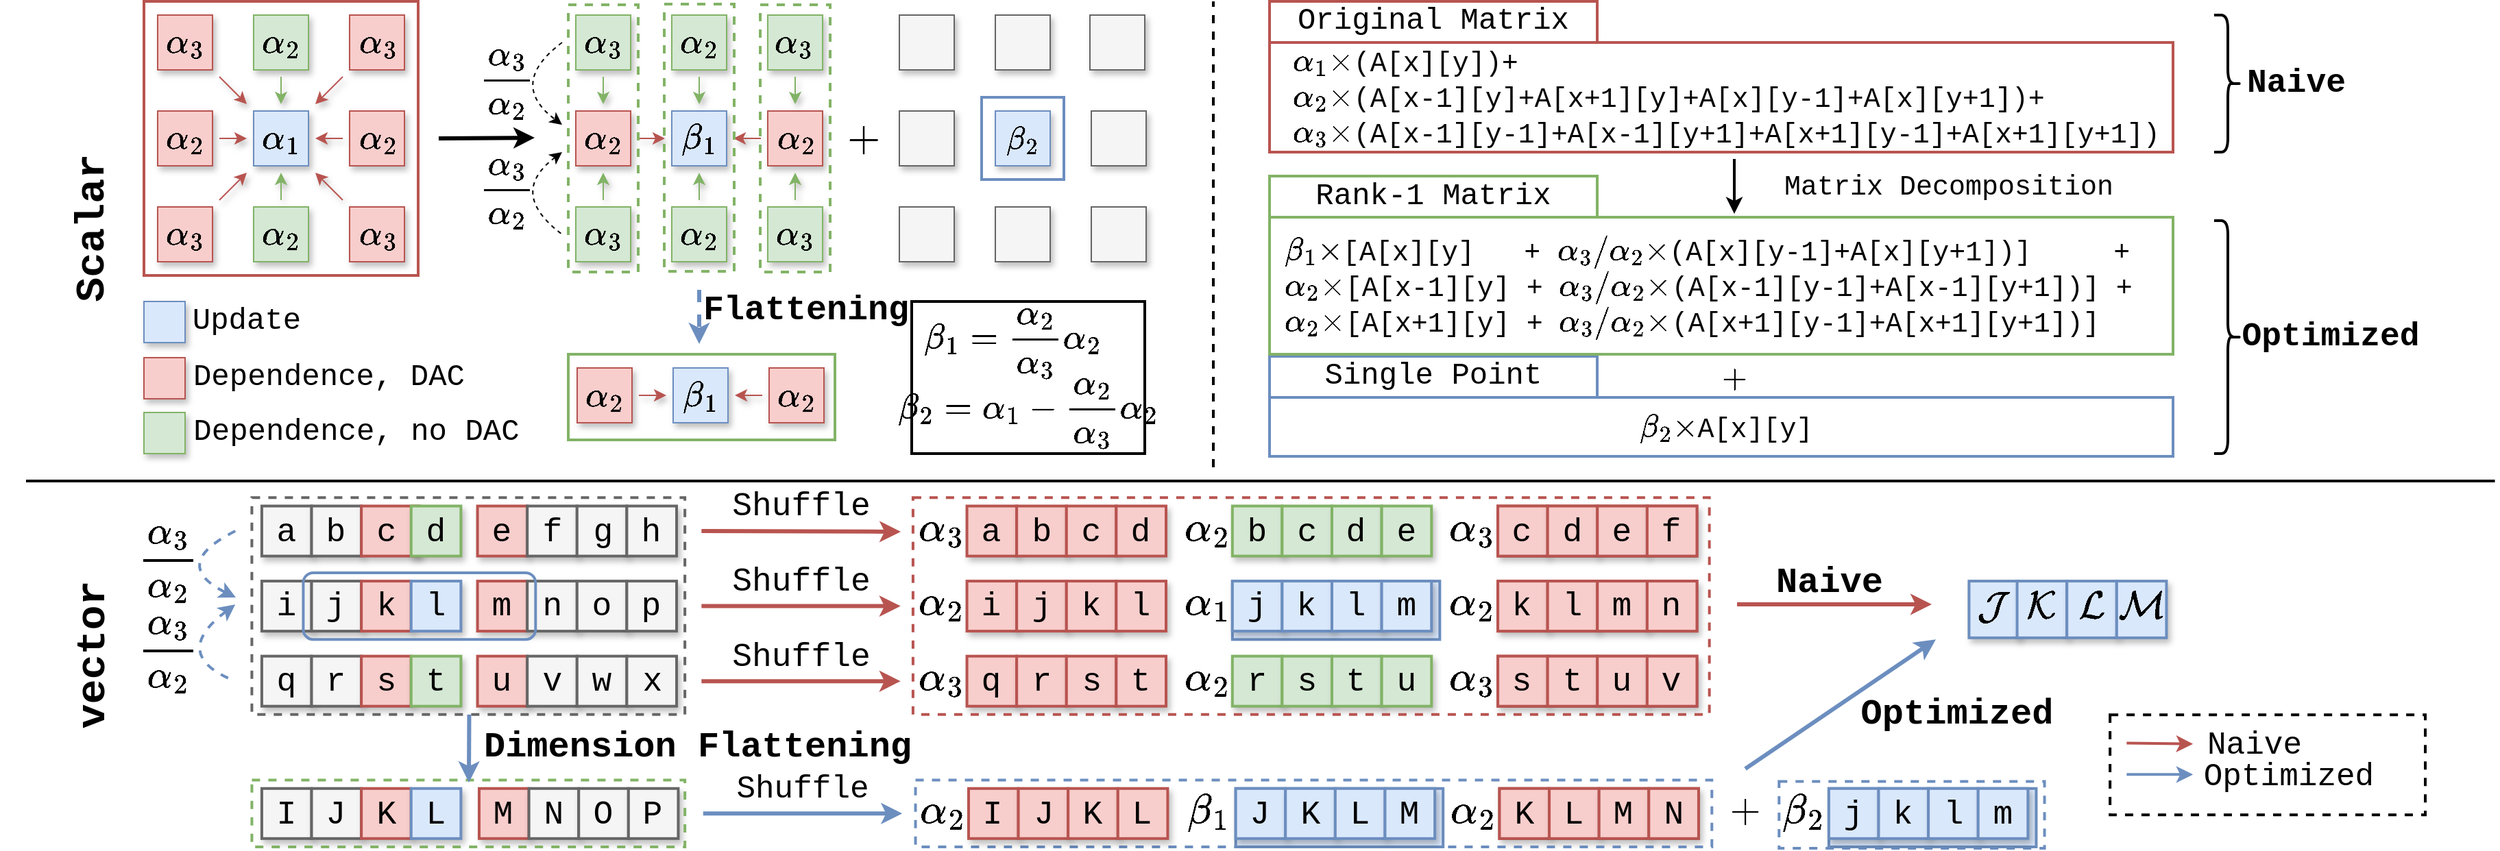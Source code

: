 <mxfile version="24.7.6">
  <diagram name="第 1 页" id="iSyehp6QBLwt2Y-3x-lt">
    <mxGraphModel dx="3812" dy="1948" grid="1" gridSize="10" guides="1" tooltips="1" connect="1" arrows="1" fold="1" page="1" pageScale="1" pageWidth="827" pageHeight="1169" math="1" shadow="0">
      <root>
        <mxCell id="0" />
        <mxCell id="1" parent="0" />
        <mxCell id="YxIiZXSBLI5cnnB6mHRg-1" value="" style="rounded=0;whiteSpace=wrap;html=1;fillColor=#dae8fc;strokeColor=#6c8ebf;shadow=1;container=0;fontSize=22;" parent="1" vertex="1">
          <mxGeometry x="166" y="400" width="40" height="40" as="geometry" />
        </mxCell>
        <mxCell id="YxIiZXSBLI5cnnB6mHRg-2" value="" style="rounded=0;whiteSpace=wrap;html=1;fillColor=#f8cecc;strokeColor=#b85450;shadow=1;container=0;fontSize=22;" parent="1" vertex="1">
          <mxGeometry x="236" y="400" width="40" height="40" as="geometry" />
        </mxCell>
        <mxCell id="YxIiZXSBLI5cnnB6mHRg-3" value="" style="rounded=0;whiteSpace=wrap;html=1;fillColor=#f8cecc;strokeColor=#b85450;shadow=1;container=0;fontSize=22;" parent="1" vertex="1">
          <mxGeometry x="236" y="470" width="40" height="40" as="geometry" />
        </mxCell>
        <mxCell id="YxIiZXSBLI5cnnB6mHRg-4" value="" style="rounded=0;whiteSpace=wrap;html=1;fillColor=#d5e8d4;strokeColor=#82b366;shadow=1;container=0;fontSize=22;" parent="1" vertex="1">
          <mxGeometry x="166" y="470" width="40" height="40" as="geometry" />
        </mxCell>
        <mxCell id="YxIiZXSBLI5cnnB6mHRg-5" value="" style="rounded=0;whiteSpace=wrap;html=1;fillColor=#f8cecc;strokeColor=#b85450;shadow=1;container=0;fontSize=22;" parent="1" vertex="1">
          <mxGeometry x="96" y="470" width="40" height="40" as="geometry" />
        </mxCell>
        <mxCell id="YxIiZXSBLI5cnnB6mHRg-6" value="" style="rounded=0;whiteSpace=wrap;html=1;fillColor=#f8cecc;strokeColor=#b85450;shadow=1;container=0;fontSize=22;" parent="1" vertex="1">
          <mxGeometry x="96" y="400" width="40" height="40" as="geometry" />
        </mxCell>
        <mxCell id="YxIiZXSBLI5cnnB6mHRg-7" value="" style="rounded=0;whiteSpace=wrap;html=1;fillColor=#f8cecc;strokeColor=#b85450;shadow=1;container=0;fontSize=22;" parent="1" vertex="1">
          <mxGeometry x="96" y="330" width="40" height="40" as="geometry" />
        </mxCell>
        <mxCell id="YxIiZXSBLI5cnnB6mHRg-8" value="" style="rounded=0;whiteSpace=wrap;html=1;fillColor=#d5e8d4;strokeColor=#82b366;shadow=1;container=0;fontSize=22;" parent="1" vertex="1">
          <mxGeometry x="166" y="330" width="40" height="40" as="geometry" />
        </mxCell>
        <mxCell id="YxIiZXSBLI5cnnB6mHRg-9" value="" style="rounded=0;whiteSpace=wrap;html=1;fillColor=#f8cecc;strokeColor=#b85450;shadow=1;container=0;fontSize=22;" parent="1" vertex="1">
          <mxGeometry x="236" y="330" width="40" height="40" as="geometry" />
        </mxCell>
        <mxCell id="YxIiZXSBLI5cnnB6mHRg-10" value="" style="endArrow=classic;html=1;rounded=0;fillColor=#f8cecc;strokeColor=#b85450;shadow=1;fontSize=22;" parent="1" edge="1">
          <mxGeometry width="50" height="50" relative="1" as="geometry">
            <mxPoint x="231" y="420" as="sourcePoint" />
            <mxPoint x="211" y="420" as="targetPoint" />
          </mxGeometry>
        </mxCell>
        <mxCell id="YxIiZXSBLI5cnnB6mHRg-11" value="" style="endArrow=classic;html=1;rounded=0;fillColor=#f8cecc;strokeColor=#b85450;shadow=1;fontSize=22;" parent="1" edge="1">
          <mxGeometry width="50" height="50" relative="1" as="geometry">
            <mxPoint x="141" y="420" as="sourcePoint" />
            <mxPoint x="161" y="420" as="targetPoint" />
          </mxGeometry>
        </mxCell>
        <mxCell id="YxIiZXSBLI5cnnB6mHRg-12" value="" style="endArrow=classic;html=1;rounded=0;fillColor=#d5e8d4;strokeColor=#82b366;shadow=1;fontSize=22;" parent="1" edge="1">
          <mxGeometry width="50" height="50" relative="1" as="geometry">
            <mxPoint x="186" y="375" as="sourcePoint" />
            <mxPoint x="186" y="395" as="targetPoint" />
          </mxGeometry>
        </mxCell>
        <mxCell id="YxIiZXSBLI5cnnB6mHRg-13" value="" style="endArrow=classic;html=1;rounded=0;fillColor=#d5e8d4;strokeColor=#82b366;shadow=1;fontSize=22;" parent="1" edge="1">
          <mxGeometry width="50" height="50" relative="1" as="geometry">
            <mxPoint x="186" y="465" as="sourcePoint" />
            <mxPoint x="186" y="445" as="targetPoint" />
          </mxGeometry>
        </mxCell>
        <mxCell id="YxIiZXSBLI5cnnB6mHRg-14" value="" style="endArrow=classic;html=1;rounded=0;fillColor=#f8cecc;strokeColor=#b85450;shadow=1;fontSize=22;" parent="1" edge="1">
          <mxGeometry width="50" height="50" relative="1" as="geometry">
            <mxPoint x="141" y="375" as="sourcePoint" />
            <mxPoint x="161" y="395" as="targetPoint" />
          </mxGeometry>
        </mxCell>
        <mxCell id="YxIiZXSBLI5cnnB6mHRg-15" value="" style="endArrow=classic;html=1;rounded=0;fillColor=#f8cecc;strokeColor=#b85450;shadow=1;fontSize=22;" parent="1" edge="1">
          <mxGeometry width="50" height="50" relative="1" as="geometry">
            <mxPoint x="141" y="465" as="sourcePoint" />
            <mxPoint x="161" y="445" as="targetPoint" />
          </mxGeometry>
        </mxCell>
        <mxCell id="YxIiZXSBLI5cnnB6mHRg-16" value="" style="endArrow=classic;html=1;rounded=0;fillColor=#f8cecc;strokeColor=#b85450;shadow=1;fontSize=22;" parent="1" edge="1">
          <mxGeometry width="50" height="50" relative="1" as="geometry">
            <mxPoint x="231" y="375" as="sourcePoint" />
            <mxPoint x="211" y="395" as="targetPoint" />
          </mxGeometry>
        </mxCell>
        <mxCell id="YxIiZXSBLI5cnnB6mHRg-17" value="" style="endArrow=classic;html=1;rounded=0;fillColor=#f8cecc;strokeColor=#b85450;shadow=1;fontSize=22;" parent="1" edge="1">
          <mxGeometry width="50" height="50" relative="1" as="geometry">
            <mxPoint x="231" y="465" as="sourcePoint" />
            <mxPoint x="211" y="445" as="targetPoint" />
          </mxGeometry>
        </mxCell>
        <mxCell id="YxIiZXSBLI5cnnB6mHRg-18" value="&lt;div style=&quot;text-align: justify; font-size: 22px;&quot;&gt;&lt;br style=&quot;font-size: 22px;&quot;&gt;&lt;/div&gt;" style="text;html=1;strokeColor=none;fillColor=none;align=center;verticalAlign=middle;whiteSpace=wrap;rounded=0;fontSize=22;" parent="1" vertex="1">
          <mxGeometry x="96" y="400" width="40" height="40" as="geometry" />
        </mxCell>
        <mxCell id="YxIiZXSBLI5cnnB6mHRg-19" value="&lt;font style=&quot;font-size: 22px;&quot;&gt;$$\alpha_3$$&lt;/font&gt;" style="text;html=1;strokeColor=none;fillColor=none;align=center;verticalAlign=middle;whiteSpace=wrap;rounded=0;fontSize=22;" parent="1" vertex="1">
          <mxGeometry x="96" y="330" width="40" height="40" as="geometry" />
        </mxCell>
        <mxCell id="YxIiZXSBLI5cnnB6mHRg-20" value="" style="endArrow=classic;html=1;rounded=0;strokeWidth=3;fontSize=22;" parent="1" edge="1">
          <mxGeometry width="50" height="50" relative="1" as="geometry">
            <mxPoint x="301" y="420" as="sourcePoint" />
            <mxPoint x="371" y="419.5" as="targetPoint" />
          </mxGeometry>
        </mxCell>
        <mxCell id="YxIiZXSBLI5cnnB6mHRg-21" value="&lt;font style=&quot;font-size: 22px;&quot;&gt;$$\alpha_2$$&lt;/font&gt;" style="text;html=1;strokeColor=none;fillColor=none;align=center;verticalAlign=middle;whiteSpace=wrap;rounded=0;fontSize=22;" parent="1" vertex="1">
          <mxGeometry x="166" y="330" width="40" height="40" as="geometry" />
        </mxCell>
        <mxCell id="YxIiZXSBLI5cnnB6mHRg-22" value="&lt;font style=&quot;font-size: 22px;&quot;&gt;$$\alpha_2$$&lt;/font&gt;" style="text;html=1;strokeColor=none;fillColor=none;align=center;verticalAlign=middle;whiteSpace=wrap;rounded=0;fontSize=22;" parent="1" vertex="1">
          <mxGeometry x="237" y="400" width="40" height="40" as="geometry" />
        </mxCell>
        <mxCell id="YxIiZXSBLI5cnnB6mHRg-23" value="&lt;font style=&quot;font-size: 22px;&quot;&gt;$$\alpha_2$$&lt;/font&gt;" style="text;html=1;strokeColor=none;fillColor=none;align=center;verticalAlign=middle;whiteSpace=wrap;rounded=0;fontSize=22;" parent="1" vertex="1">
          <mxGeometry x="96" y="400" width="40" height="40" as="geometry" />
        </mxCell>
        <mxCell id="YxIiZXSBLI5cnnB6mHRg-24" value="&lt;font style=&quot;font-size: 22px;&quot;&gt;$$\alpha_2$$&lt;/font&gt;" style="text;html=1;strokeColor=none;fillColor=none;align=center;verticalAlign=middle;whiteSpace=wrap;rounded=0;fontSize=22;" parent="1" vertex="1">
          <mxGeometry x="166" y="470" width="40" height="40" as="geometry" />
        </mxCell>
        <mxCell id="YxIiZXSBLI5cnnB6mHRg-25" value="&lt;font style=&quot;font-size: 22px;&quot;&gt;$$\alpha_3$$&lt;/font&gt;" style="text;html=1;strokeColor=none;fillColor=none;align=center;verticalAlign=middle;whiteSpace=wrap;rounded=0;fontSize=22;" parent="1" vertex="1">
          <mxGeometry x="237" y="330" width="40" height="40" as="geometry" />
        </mxCell>
        <mxCell id="YxIiZXSBLI5cnnB6mHRg-26" value="&lt;font style=&quot;font-size: 22px;&quot;&gt;$$\alpha_3$$&lt;/font&gt;" style="text;html=1;strokeColor=none;fillColor=none;align=center;verticalAlign=middle;whiteSpace=wrap;rounded=0;fontSize=22;" parent="1" vertex="1">
          <mxGeometry x="96" y="470" width="40" height="40" as="geometry" />
        </mxCell>
        <mxCell id="YxIiZXSBLI5cnnB6mHRg-27" value="&lt;font style=&quot;font-size: 22px;&quot;&gt;$$\alpha_3$$&lt;/font&gt;" style="text;html=1;strokeColor=none;fillColor=none;align=center;verticalAlign=middle;whiteSpace=wrap;rounded=0;fontSize=22;" parent="1" vertex="1">
          <mxGeometry x="237" y="470" width="40" height="40" as="geometry" />
        </mxCell>
        <mxCell id="YxIiZXSBLI5cnnB6mHRg-28" value="&lt;font style=&quot;font-size: 26px;&quot;&gt;$$+$$&lt;/font&gt;" style="text;html=1;strokeColor=none;fillColor=none;align=center;verticalAlign=middle;whiteSpace=wrap;rounded=0;strokeWidth=0;fontStyle=1" parent="1" vertex="1">
          <mxGeometry x="591" y="400" width="40" height="40" as="geometry" />
        </mxCell>
        <mxCell id="YxIiZXSBLI5cnnB6mHRg-29" value="" style="rounded=0;whiteSpace=wrap;html=1;fillColor=#dae8fc;strokeColor=#6c8ebf;shadow=1;container=0;" parent="1" vertex="1">
          <mxGeometry x="707" y="400" width="40" height="40" as="geometry" />
        </mxCell>
        <mxCell id="YxIiZXSBLI5cnnB6mHRg-30" value="" style="rounded=0;whiteSpace=wrap;html=1;fillColor=#f5f5f5;strokeColor=#666666;shadow=1;container=0;fontColor=#333333;" parent="1" vertex="1">
          <mxGeometry x="777" y="470" width="40" height="40" as="geometry" />
        </mxCell>
        <mxCell id="YxIiZXSBLI5cnnB6mHRg-31" value="" style="rounded=0;whiteSpace=wrap;html=1;fillColor=#f5f5f5;strokeColor=#666666;shadow=1;container=0;fontColor=#333333;" parent="1" vertex="1">
          <mxGeometry x="707" y="470" width="40" height="40" as="geometry" />
        </mxCell>
        <mxCell id="YxIiZXSBLI5cnnB6mHRg-32" value="" style="rounded=0;whiteSpace=wrap;html=1;fillColor=#f5f5f5;strokeColor=#666666;shadow=1;container=0;fontColor=#333333;" parent="1" vertex="1">
          <mxGeometry x="637" y="470" width="40" height="40" as="geometry" />
        </mxCell>
        <mxCell id="YxIiZXSBLI5cnnB6mHRg-33" value="" style="rounded=0;whiteSpace=wrap;html=1;fillColor=#f5f5f5;strokeColor=#666666;shadow=1;container=0;fontColor=#333333;" parent="1" vertex="1">
          <mxGeometry x="637" y="330" width="40" height="40" as="geometry" />
        </mxCell>
        <mxCell id="YxIiZXSBLI5cnnB6mHRg-34" value="" style="rounded=0;whiteSpace=wrap;html=1;fillColor=#f5f5f5;strokeColor=#666666;shadow=1;container=0;fontColor=#333333;" parent="1" vertex="1">
          <mxGeometry x="707" y="330" width="40" height="40" as="geometry" />
        </mxCell>
        <mxCell id="YxIiZXSBLI5cnnB6mHRg-35" value="" style="rounded=0;whiteSpace=wrap;html=1;fillColor=#f5f5f5;strokeColor=#666666;shadow=1;container=0;fontColor=#333333;" parent="1" vertex="1">
          <mxGeometry x="776" y="330" width="40" height="40" as="geometry" />
        </mxCell>
        <mxCell id="YxIiZXSBLI5cnnB6mHRg-36" value="" style="rounded=0;whiteSpace=wrap;html=1;fillColor=#f5f5f5;strokeColor=#666666;shadow=1;container=0;fontColor=#333333;" parent="1" vertex="1">
          <mxGeometry x="637" y="400" width="40" height="40" as="geometry" />
        </mxCell>
        <mxCell id="YxIiZXSBLI5cnnB6mHRg-37" value="" style="rounded=0;whiteSpace=wrap;html=1;fillColor=#f5f5f5;strokeColor=#666666;shadow=1;container=0;fontColor=#333333;" parent="1" vertex="1">
          <mxGeometry x="777" y="400" width="40" height="40" as="geometry" />
        </mxCell>
        <mxCell id="YxIiZXSBLI5cnnB6mHRg-38" value="&lt;font style=&quot;font-size: 22px;&quot;&gt;$$\alpha_1$$&lt;/font&gt;" style="text;html=1;strokeColor=none;fillColor=none;align=center;verticalAlign=middle;whiteSpace=wrap;rounded=0;fontSize=22;" parent="1" vertex="1">
          <mxGeometry x="166" y="400" width="40" height="40" as="geometry" />
        </mxCell>
        <mxCell id="YxIiZXSBLI5cnnB6mHRg-39" value="" style="rounded=0;whiteSpace=wrap;html=1;fillColor=#dae8fc;strokeColor=#6c8ebf;shadow=1;container=0;fontSize=22;" parent="1" vertex="1">
          <mxGeometry x="471" y="400" width="40" height="40" as="geometry" />
        </mxCell>
        <mxCell id="YxIiZXSBLI5cnnB6mHRg-40" value="" style="rounded=0;whiteSpace=wrap;html=1;fillColor=#f8cecc;strokeColor=#b85450;shadow=1;container=0;fontSize=22;" parent="1" vertex="1">
          <mxGeometry x="541" y="400" width="40" height="40" as="geometry" />
        </mxCell>
        <mxCell id="YxIiZXSBLI5cnnB6mHRg-41" value="" style="rounded=0;whiteSpace=wrap;html=1;fillColor=#d5e8d4;strokeColor=#82b366;shadow=1;container=0;fontSize=22;" parent="1" vertex="1">
          <mxGeometry x="541" y="470" width="40" height="40" as="geometry" />
        </mxCell>
        <mxCell id="YxIiZXSBLI5cnnB6mHRg-42" value="" style="rounded=0;whiteSpace=wrap;html=1;fillColor=#d5e8d4;strokeColor=#82b366;shadow=1;container=0;fontSize=22;" parent="1" vertex="1">
          <mxGeometry x="471" y="470" width="40" height="40" as="geometry" />
        </mxCell>
        <mxCell id="YxIiZXSBLI5cnnB6mHRg-43" value="" style="rounded=0;whiteSpace=wrap;html=1;fillColor=#f8cecc;strokeColor=#b85450;shadow=1;container=0;fontSize=22;" parent="1" vertex="1">
          <mxGeometry x="401" y="470" width="40" height="40" as="geometry" />
        </mxCell>
        <mxCell id="YxIiZXSBLI5cnnB6mHRg-44" value="" style="rounded=0;whiteSpace=wrap;html=1;fillColor=#f8cecc;strokeColor=#b85450;shadow=1;container=0;fontSize=22;" parent="1" vertex="1">
          <mxGeometry x="401" y="400" width="40" height="40" as="geometry" />
        </mxCell>
        <mxCell id="YxIiZXSBLI5cnnB6mHRg-45" value="" style="rounded=0;whiteSpace=wrap;html=1;fillColor=#f8cecc;strokeColor=#b85450;shadow=1;container=0;fontSize=22;" parent="1" vertex="1">
          <mxGeometry x="401" y="330" width="40" height="40" as="geometry" />
        </mxCell>
        <mxCell id="YxIiZXSBLI5cnnB6mHRg-46" value="" style="rounded=0;whiteSpace=wrap;html=1;fillColor=#d5e8d4;strokeColor=#82b366;shadow=1;container=0;fontSize=22;" parent="1" vertex="1">
          <mxGeometry x="471" y="330" width="40" height="40" as="geometry" />
        </mxCell>
        <mxCell id="YxIiZXSBLI5cnnB6mHRg-47" value="" style="rounded=0;whiteSpace=wrap;html=1;fillColor=#d5e8d4;strokeColor=#82b366;shadow=1;container=0;fontSize=22;" parent="1" vertex="1">
          <mxGeometry x="541" y="330" width="40" height="40" as="geometry" />
        </mxCell>
        <mxCell id="YxIiZXSBLI5cnnB6mHRg-48" value="" style="endArrow=classic;html=1;rounded=0;fillColor=#f8cecc;strokeColor=#b85450;shadow=1;fontSize=22;" parent="1" edge="1">
          <mxGeometry width="50" height="50" relative="1" as="geometry">
            <mxPoint x="536" y="420" as="sourcePoint" />
            <mxPoint x="516" y="420" as="targetPoint" />
          </mxGeometry>
        </mxCell>
        <mxCell id="YxIiZXSBLI5cnnB6mHRg-49" value="" style="endArrow=classic;html=1;rounded=0;fillColor=#f8cecc;strokeColor=#b85450;shadow=1;fontSize=22;" parent="1" edge="1">
          <mxGeometry width="50" height="50" relative="1" as="geometry">
            <mxPoint x="446" y="420" as="sourcePoint" />
            <mxPoint x="466" y="420" as="targetPoint" />
          </mxGeometry>
        </mxCell>
        <mxCell id="YxIiZXSBLI5cnnB6mHRg-50" value="" style="endArrow=classic;html=1;rounded=0;fillColor=#d5e8d4;strokeColor=#82b366;shadow=1;fontSize=22;" parent="1" edge="1">
          <mxGeometry width="50" height="50" relative="1" as="geometry">
            <mxPoint x="491" y="375" as="sourcePoint" />
            <mxPoint x="491" y="395" as="targetPoint" />
          </mxGeometry>
        </mxCell>
        <mxCell id="YxIiZXSBLI5cnnB6mHRg-51" value="" style="endArrow=classic;html=1;rounded=0;fillColor=#d5e8d4;strokeColor=#82b366;shadow=1;fontSize=22;" parent="1" edge="1">
          <mxGeometry width="50" height="50" relative="1" as="geometry">
            <mxPoint x="491" y="465" as="sourcePoint" />
            <mxPoint x="491" y="445" as="targetPoint" />
          </mxGeometry>
        </mxCell>
        <mxCell id="YxIiZXSBLI5cnnB6mHRg-52" value="&lt;div style=&quot;text-align: justify; font-size: 22px;&quot;&gt;&lt;br style=&quot;font-size: 22px;&quot;&gt;&lt;/div&gt;" style="text;html=1;strokeColor=none;fillColor=none;align=center;verticalAlign=middle;whiteSpace=wrap;rounded=0;fontSize=22;" parent="1" vertex="1">
          <mxGeometry x="401" y="400" width="40" height="40" as="geometry" />
        </mxCell>
        <mxCell id="YxIiZXSBLI5cnnB6mHRg-53" value="&lt;font style=&quot;font-size: 22px;&quot;&gt;$$\alpha_3$$&lt;/font&gt;" style="text;html=1;strokeColor=#82b366;fillColor=#d5e8d4;align=center;verticalAlign=middle;whiteSpace=wrap;rounded=0;fontSize=22;" parent="1" vertex="1">
          <mxGeometry x="401" y="330" width="40" height="40" as="geometry" />
        </mxCell>
        <mxCell id="YxIiZXSBLI5cnnB6mHRg-54" value="&lt;font style=&quot;font-size: 22px;&quot;&gt;$$\alpha_2$$&lt;/font&gt;" style="text;html=1;strokeColor=none;fillColor=none;align=center;verticalAlign=middle;whiteSpace=wrap;rounded=0;fontSize=22;" parent="1" vertex="1">
          <mxGeometry x="471" y="330" width="40" height="40" as="geometry" />
        </mxCell>
        <mxCell id="YxIiZXSBLI5cnnB6mHRg-55" value="&lt;font style=&quot;font-size: 22px;&quot;&gt;$$\alpha_2$$&lt;/font&gt;" style="text;html=1;strokeColor=none;fillColor=none;align=center;verticalAlign=middle;whiteSpace=wrap;rounded=0;fontSize=22;" parent="1" vertex="1">
          <mxGeometry x="542" y="400" width="40" height="40" as="geometry" />
        </mxCell>
        <mxCell id="YxIiZXSBLI5cnnB6mHRg-56" value="&lt;font style=&quot;font-size: 22px;&quot;&gt;$$\alpha_2$$&lt;/font&gt;" style="text;html=1;strokeColor=none;fillColor=none;align=center;verticalAlign=middle;whiteSpace=wrap;rounded=0;fontSize=22;" parent="1" vertex="1">
          <mxGeometry x="401" y="400" width="40" height="40" as="geometry" />
        </mxCell>
        <mxCell id="YxIiZXSBLI5cnnB6mHRg-57" value="&lt;font style=&quot;font-size: 22px;&quot;&gt;$$\alpha_2$$&lt;/font&gt;" style="text;html=1;strokeColor=none;fillColor=none;align=center;verticalAlign=middle;whiteSpace=wrap;rounded=0;fontSize=22;" parent="1" vertex="1">
          <mxGeometry x="471" y="470" width="40" height="40" as="geometry" />
        </mxCell>
        <mxCell id="YxIiZXSBLI5cnnB6mHRg-58" value="&lt;font style=&quot;font-size: 22px;&quot;&gt;$$\alpha_3$$&lt;/font&gt;" style="text;html=1;strokeColor=none;fillColor=none;align=center;verticalAlign=middle;whiteSpace=wrap;rounded=0;fontSize=22;" parent="1" vertex="1">
          <mxGeometry x="540" y="330" width="40" height="40" as="geometry" />
        </mxCell>
        <mxCell id="YxIiZXSBLI5cnnB6mHRg-59" value="&lt;font style=&quot;font-size: 22px;&quot;&gt;$$\alpha_3$$&lt;/font&gt;" style="text;html=1;strokeColor=#82b366;fillColor=#d5e8d4;align=center;verticalAlign=middle;whiteSpace=wrap;rounded=0;fontSize=22;" parent="1" vertex="1">
          <mxGeometry x="401" y="470" width="40" height="40" as="geometry" />
        </mxCell>
        <mxCell id="YxIiZXSBLI5cnnB6mHRg-60" value="&lt;font style=&quot;font-size: 22px;&quot;&gt;$$\alpha_3$$&lt;/font&gt;" style="text;html=1;strokeColor=none;fillColor=none;align=center;verticalAlign=middle;whiteSpace=wrap;rounded=0;fontSize=22;" parent="1" vertex="1">
          <mxGeometry x="541" y="470" width="40" height="40" as="geometry" />
        </mxCell>
        <mxCell id="YxIiZXSBLI5cnnB6mHRg-61" value="&lt;font style=&quot;font-size: 22px;&quot;&gt;$$\beta_1$$&lt;/font&gt;" style="text;html=1;strokeColor=none;fillColor=none;align=center;verticalAlign=middle;whiteSpace=wrap;rounded=0;fontSize=22;" parent="1" vertex="1">
          <mxGeometry x="471" y="400" width="40" height="40" as="geometry" />
        </mxCell>
        <mxCell id="YxIiZXSBLI5cnnB6mHRg-62" value="&lt;font style=&quot;font-size: 20px;&quot;&gt;$$\beta_2$$&lt;/font&gt;" style="text;html=1;strokeColor=none;fillColor=none;align=center;verticalAlign=middle;whiteSpace=wrap;rounded=0;" parent="1" vertex="1">
          <mxGeometry x="707" y="400" width="40" height="40" as="geometry" />
        </mxCell>
        <mxCell id="YxIiZXSBLI5cnnB6mHRg-63" value="" style="endArrow=classic;html=1;rounded=0;fillColor=#d5e8d4;strokeColor=#82b366;shadow=1;fontSize=22;" parent="1" edge="1">
          <mxGeometry width="50" height="50" relative="1" as="geometry">
            <mxPoint x="561" y="375" as="sourcePoint" />
            <mxPoint x="561" y="395" as="targetPoint" />
          </mxGeometry>
        </mxCell>
        <mxCell id="YxIiZXSBLI5cnnB6mHRg-64" value="" style="endArrow=classic;html=1;rounded=0;fillColor=#d5e8d4;strokeColor=#82b366;shadow=1;fontSize=22;" parent="1" edge="1">
          <mxGeometry width="50" height="50" relative="1" as="geometry">
            <mxPoint x="561" y="465" as="sourcePoint" />
            <mxPoint x="561" y="445" as="targetPoint" />
          </mxGeometry>
        </mxCell>
        <mxCell id="YxIiZXSBLI5cnnB6mHRg-65" value="" style="endArrow=classic;html=1;rounded=0;dashed=1;strokeWidth=3;strokeColor=#6C8EBF;fontSize=22;" parent="1" edge="1">
          <mxGeometry width="50" height="50" relative="1" as="geometry">
            <mxPoint x="491" y="530.5" as="sourcePoint" />
            <mxPoint x="491" y="570" as="targetPoint" />
          </mxGeometry>
        </mxCell>
        <mxCell id="YxIiZXSBLI5cnnB6mHRg-66" value="" style="rounded=0;whiteSpace=wrap;html=1;fillColor=#dae8fc;strokeColor=#6c8ebf;shadow=1;container=0;fontSize=22;" parent="1" vertex="1">
          <mxGeometry x="472" y="587.5" width="40" height="40" as="geometry" />
        </mxCell>
        <mxCell id="YxIiZXSBLI5cnnB6mHRg-67" value="" style="rounded=0;whiteSpace=wrap;html=1;fillColor=#f8cecc;strokeColor=#b85450;shadow=1;container=0;fontSize=22;" parent="1" vertex="1">
          <mxGeometry x="542" y="587.5" width="40" height="40" as="geometry" />
        </mxCell>
        <mxCell id="YxIiZXSBLI5cnnB6mHRg-68" value="" style="rounded=0;whiteSpace=wrap;html=1;fillColor=#f8cecc;strokeColor=#b85450;shadow=1;container=0;fontSize=22;" parent="1" vertex="1">
          <mxGeometry x="402" y="587.5" width="40" height="40" as="geometry" />
        </mxCell>
        <mxCell id="YxIiZXSBLI5cnnB6mHRg-69" value="" style="endArrow=classic;html=1;rounded=0;fillColor=#f8cecc;strokeColor=#b85450;shadow=1;fontSize=22;" parent="1" edge="1">
          <mxGeometry width="50" height="50" relative="1" as="geometry">
            <mxPoint x="537" y="607.5" as="sourcePoint" />
            <mxPoint x="517" y="607.5" as="targetPoint" />
          </mxGeometry>
        </mxCell>
        <mxCell id="YxIiZXSBLI5cnnB6mHRg-70" value="" style="endArrow=classic;html=1;rounded=0;fillColor=#f8cecc;strokeColor=#b85450;shadow=1;fontSize=22;" parent="1" edge="1">
          <mxGeometry width="50" height="50" relative="1" as="geometry">
            <mxPoint x="447" y="607.5" as="sourcePoint" />
            <mxPoint x="467" y="607.5" as="targetPoint" />
          </mxGeometry>
        </mxCell>
        <mxCell id="YxIiZXSBLI5cnnB6mHRg-71" value="&lt;font style=&quot;font-size: 22px;&quot;&gt;$$\beta_1$$&lt;/font&gt;" style="text;html=1;strokeColor=none;fillColor=none;align=center;verticalAlign=middle;whiteSpace=wrap;rounded=0;container=0;fontSize=22;" parent="1" vertex="1">
          <mxGeometry x="472" y="587.5" width="40" height="40" as="geometry" />
        </mxCell>
        <mxCell id="YxIiZXSBLI5cnnB6mHRg-72" value="&lt;font style=&quot;font-size: 22px;&quot;&gt;$$\alpha_2$$&lt;/font&gt;" style="text;html=1;strokeColor=none;fillColor=none;align=center;verticalAlign=middle;whiteSpace=wrap;rounded=0;container=0;fontSize=22;" parent="1" vertex="1">
          <mxGeometry x="402" y="587.5" width="40" height="40" as="geometry" />
        </mxCell>
        <mxCell id="YxIiZXSBLI5cnnB6mHRg-73" value="&lt;font style=&quot;font-size: 22px;&quot;&gt;$$\alpha_2$$&lt;/font&gt;" style="text;html=1;strokeColor=none;fillColor=none;align=center;verticalAlign=middle;whiteSpace=wrap;rounded=0;container=0;fontSize=22;" parent="1" vertex="1">
          <mxGeometry x="542" y="587.5" width="40" height="40" as="geometry" />
        </mxCell>
        <mxCell id="YxIiZXSBLI5cnnB6mHRg-74" value="" style="rounded=0;whiteSpace=wrap;html=1;fillColor=none;dashed=1;strokeColor=#82b366;strokeWidth=2;container=0;fontSize=22;" parent="1" vertex="1">
          <mxGeometry x="395.5" y="322.5" width="51" height="195" as="geometry" />
        </mxCell>
        <mxCell id="YxIiZXSBLI5cnnB6mHRg-75" value="" style="rounded=0;whiteSpace=wrap;html=1;fillColor=none;dashed=1;strokeColor=#82b366;strokeWidth=2;container=0;fontSize=22;" parent="1" vertex="1">
          <mxGeometry x="465.5" y="322" width="51" height="195" as="geometry" />
        </mxCell>
        <mxCell id="YxIiZXSBLI5cnnB6mHRg-76" value="" style="rounded=0;whiteSpace=wrap;html=1;fillColor=none;dashed=1;strokeColor=#82b366;strokeWidth=2;container=0;fontSize=22;" parent="1" vertex="1">
          <mxGeometry x="535.5" y="322.5" width="51" height="195" as="geometry" />
        </mxCell>
        <mxCell id="YxIiZXSBLI5cnnB6mHRg-77" value="" style="endArrow=none;dashed=1;html=1;rounded=0;strokeWidth=2;fontSize=20;" parent="1" edge="1">
          <mxGeometry width="50" height="50" relative="1" as="geometry">
            <mxPoint x="866" y="660" as="sourcePoint" />
            <mxPoint x="866" y="320" as="targetPoint" />
          </mxGeometry>
        </mxCell>
        <mxCell id="YxIiZXSBLI5cnnB6mHRg-78" value="" style="group;fontSize=22;" parent="1" vertex="1" connectable="0">
          <mxGeometry x="610" y="539" width="220" height="111" as="geometry" />
        </mxCell>
        <mxCell id="YxIiZXSBLI5cnnB6mHRg-79" value="&lt;font style=&quot;font-size: 22px;&quot;&gt;$$\beta_1=\frac{\alpha_2}{\alpha_3}&amp;nbsp; \alpha_2$$&lt;/font&gt;" style="text;html=1;strokeColor=none;fillColor=none;align=center;verticalAlign=middle;whiteSpace=wrap;rounded=0;container=0;fontFamily=Courier New;fontSize=22;" parent="YxIiZXSBLI5cnnB6mHRg-78" vertex="1">
          <mxGeometry y="10.091" width="220" height="40.364" as="geometry" />
        </mxCell>
        <mxCell id="YxIiZXSBLI5cnnB6mHRg-80" value="&lt;font style=&quot;font-size: 22px;&quot;&gt;$$\beta_2=\alpha_1-\frac{\alpha_2}{\alpha_3}&amp;nbsp; \alpha_2$$&lt;/font&gt;" style="text;html=1;strokeColor=none;fillColor=none;align=center;verticalAlign=middle;whiteSpace=wrap;rounded=0;container=0;fontFamily=Courier New;fontSize=22;" parent="YxIiZXSBLI5cnnB6mHRg-78" vertex="1">
          <mxGeometry x="36" y="60.545" width="170" height="40.364" as="geometry" />
        </mxCell>
        <mxCell id="YxIiZXSBLI5cnnB6mHRg-81" value="" style="rounded=0;whiteSpace=wrap;html=1;fillColor=none;container=0;fontFamily=Courier New;fontSize=22;strokeWidth=2;" parent="YxIiZXSBLI5cnnB6mHRg-78" vertex="1">
          <mxGeometry x="36" width="170" height="111.0" as="geometry" />
        </mxCell>
        <mxCell id="YxIiZXSBLI5cnnB6mHRg-82" value="" style="endArrow=classic;html=1;rounded=0;strokeWidth=2;fontSize=20;" parent="1" edge="1">
          <mxGeometry width="50" height="50" relative="1" as="geometry">
            <mxPoint x="1246" y="435" as="sourcePoint" />
            <mxPoint x="1246" y="475" as="targetPoint" />
          </mxGeometry>
        </mxCell>
        <mxCell id="YxIiZXSBLI5cnnB6mHRg-83" value="" style="group;fontSize=22;" parent="1" vertex="1" connectable="0">
          <mxGeometry x="331" y="360" width="90" height="120" as="geometry" />
        </mxCell>
        <mxCell id="YxIiZXSBLI5cnnB6mHRg-84" value="" style="group;fontSize=22;" parent="YxIiZXSBLI5cnnB6mHRg-83" vertex="1" connectable="0">
          <mxGeometry y="80" width="40" height="40" as="geometry" />
        </mxCell>
        <mxCell id="YxIiZXSBLI5cnnB6mHRg-85" value="" style="edgeStyle=none;orthogonalLoop=1;jettySize=auto;html=1;curved=1;endArrow=none;endFill=0;startArrow=classic;startFill=1;dashed=1;fontSize=22;" parent="YxIiZXSBLI5cnnB6mHRg-84" edge="1">
          <mxGeometry width="80" relative="1" as="geometry">
            <mxPoint x="60" y="-10" as="sourcePoint" />
            <mxPoint x="60" y="50" as="targetPoint" />
            <Array as="points">
              <mxPoint x="20" y="20" />
            </Array>
          </mxGeometry>
        </mxCell>
        <mxCell id="YxIiZXSBLI5cnnB6mHRg-86" value="&lt;font style=&quot;font-size: 22px;&quot;&gt;$$\frac{\alpha_3}{\alpha_2}$$&lt;/font&gt;" style="text;html=1;strokeColor=none;fillColor=none;align=center;verticalAlign=middle;whiteSpace=wrap;rounded=0;fontSize=22;" parent="YxIiZXSBLI5cnnB6mHRg-84" vertex="1">
          <mxGeometry width="40" height="40" as="geometry" />
        </mxCell>
        <mxCell id="YxIiZXSBLI5cnnB6mHRg-87" value="" style="edgeStyle=none;orthogonalLoop=1;jettySize=auto;html=1;curved=1;dashed=1;fontSize=22;" parent="YxIiZXSBLI5cnnB6mHRg-83" edge="1">
          <mxGeometry width="80" relative="1" as="geometry">
            <mxPoint x="60" y="-10" as="sourcePoint" />
            <mxPoint x="60" y="50" as="targetPoint" />
            <Array as="points">
              <mxPoint x="20" y="20" />
            </Array>
          </mxGeometry>
        </mxCell>
        <mxCell id="YxIiZXSBLI5cnnB6mHRg-88" value="&lt;font style=&quot;font-size: 22px;&quot;&gt;$$\frac{\alpha_3}{\alpha_2}$$&lt;/font&gt;" style="text;html=1;strokeColor=none;fillColor=none;align=center;verticalAlign=middle;whiteSpace=wrap;rounded=0;container=0;fontSize=22;" parent="YxIiZXSBLI5cnnB6mHRg-83" vertex="1">
          <mxGeometry width="40" height="40" as="geometry" />
        </mxCell>
        <mxCell id="YxIiZXSBLI5cnnB6mHRg-89" value="" style="endArrow=classic;html=1;rounded=0;fillColor=#d5e8d4;strokeColor=#82b366;shadow=1;fontSize=22;" parent="YxIiZXSBLI5cnnB6mHRg-83" edge="1">
          <mxGeometry width="50" height="50" relative="1" as="geometry">
            <mxPoint x="90" y="15" as="sourcePoint" />
            <mxPoint x="90" y="35" as="targetPoint" />
          </mxGeometry>
        </mxCell>
        <mxCell id="YxIiZXSBLI5cnnB6mHRg-90" value="" style="endArrow=classic;html=1;rounded=0;fillColor=#d5e8d4;strokeColor=#82b366;shadow=1;fontSize=22;" parent="YxIiZXSBLI5cnnB6mHRg-83" edge="1">
          <mxGeometry width="50" height="50" relative="1" as="geometry">
            <mxPoint x="90" y="105" as="sourcePoint" />
            <mxPoint x="90" y="85" as="targetPoint" />
          </mxGeometry>
        </mxCell>
        <mxCell id="YxIiZXSBLI5cnnB6mHRg-91" value="" style="shape=curlyBracket;whiteSpace=wrap;html=1;rounded=1;flipH=1;labelPosition=right;verticalLabelPosition=middle;align=left;verticalAlign=middle;strokeWidth=2;" parent="1" vertex="1">
          <mxGeometry x="1596" y="330" width="20" height="100" as="geometry" />
        </mxCell>
        <mxCell id="YxIiZXSBLI5cnnB6mHRg-92" value="&lt;font size=&quot;1&quot; style=&quot;&quot;&gt;&lt;b style=&quot;font-size: 24px;&quot;&gt;Naive&lt;/b&gt;&lt;/font&gt;" style="text;html=1;strokeColor=none;fillColor=none;align=center;verticalAlign=middle;whiteSpace=wrap;rounded=0;fontFamily=Courier New;fontSize=20;" parent="1" vertex="1">
          <mxGeometry x="1616" y="365" width="80" height="30" as="geometry" />
        </mxCell>
        <mxCell id="YxIiZXSBLI5cnnB6mHRg-93" value="" style="shape=curlyBracket;whiteSpace=wrap;html=1;rounded=1;flipH=1;labelPosition=right;verticalLabelPosition=middle;align=left;verticalAlign=middle;strokeWidth=2;" parent="1" vertex="1">
          <mxGeometry x="1596" y="480" width="20" height="170" as="geometry" />
        </mxCell>
        <mxCell id="YxIiZXSBLI5cnnB6mHRg-94" value="&lt;font size=&quot;1&quot; style=&quot;&quot;&gt;&lt;b style=&quot;font-size: 24px;&quot;&gt;Optimized&lt;/b&gt;&lt;/font&gt;" style="text;html=1;strokeColor=none;fillColor=none;align=center;verticalAlign=middle;whiteSpace=wrap;rounded=0;fontFamily=Courier New;fontSize=20;" parent="1" vertex="1">
          <mxGeometry x="1616" y="550" width="130" height="30" as="geometry" />
        </mxCell>
        <mxCell id="YxIiZXSBLI5cnnB6mHRg-95" value="" style="group;strokeWidth=2;fontSize=20;" parent="1" vertex="1" connectable="0">
          <mxGeometry x="907" y="350" width="659" height="80" as="geometry" />
        </mxCell>
        <mxCell id="YxIiZXSBLI5cnnB6mHRg-96" value="&lt;font style=&quot;font-size: 20px;&quot; face=&quot;Courier New&quot;&gt;\(\alpha_1\times\)(A[x][y])+&amp;nbsp;&lt;br style=&quot;font-size: 20px;&quot;&gt;\(\alpha_2\times\)(A[x-1][y]+A[x+1][y]+A[x][y-1]+A[x][y+1])+&amp;nbsp;&lt;br style=&quot;font-size: 20px;&quot;&gt;\(\alpha_3\times\)(A[x-1][y-1]+A[x-1][y+1]+A[x+1][y-1]+A[x+1][y+1])&lt;/font&gt;" style="text;html=1;strokeColor=none;fillColor=none;align=left;verticalAlign=middle;whiteSpace=wrap;rounded=0;fontSize=20;strokeWidth=2;" parent="YxIiZXSBLI5cnnB6mHRg-95" vertex="1">
          <mxGeometry x="15" width="640" height="80" as="geometry" />
        </mxCell>
        <mxCell id="YxIiZXSBLI5cnnB6mHRg-97" value="" style="rounded=0;whiteSpace=wrap;html=1;fillColor=none;strokeColor=#b85450;strokeWidth=2;fontSize=20;" parent="YxIiZXSBLI5cnnB6mHRg-95" vertex="1">
          <mxGeometry width="659" height="80" as="geometry" />
        </mxCell>
        <mxCell id="YxIiZXSBLI5cnnB6mHRg-98" value="&lt;font style=&quot;font-size: 22px;&quot;&gt;Original Matrix&lt;/font&gt;" style="text;html=1;strokeColor=#b85450;fillColor=none;align=center;verticalAlign=middle;whiteSpace=wrap;rounded=0;fontFamily=Courier New;fontSize=22;strokeWidth=2;" parent="1" vertex="1">
          <mxGeometry x="907" y="320" width="239" height="30" as="geometry" />
        </mxCell>
        <mxCell id="YxIiZXSBLI5cnnB6mHRg-99" value="" style="rounded=0;whiteSpace=wrap;html=1;fillColor=none;strokeColor=#b85450;strokeWidth=2;fontSize=22;" parent="1" vertex="1">
          <mxGeometry x="86" y="320" width="200" height="200" as="geometry" />
        </mxCell>
        <mxCell id="YxIiZXSBLI5cnnB6mHRg-100" value="" style="rounded=0;whiteSpace=wrap;html=1;fillColor=none;strokeColor=#82b366;strokeWidth=2;fontSize=22;" parent="1" vertex="1">
          <mxGeometry x="395.5" y="577.5" width="194.5" height="62.5" as="geometry" />
        </mxCell>
        <mxCell id="YxIiZXSBLI5cnnB6mHRg-101" value="" style="rounded=0;whiteSpace=wrap;html=1;fillColor=none;strokeColor=#6c8ebf;strokeWidth=2;" parent="1" vertex="1">
          <mxGeometry x="697" y="390" width="60" height="60" as="geometry" />
        </mxCell>
        <mxCell id="YxIiZXSBLI5cnnB6mHRg-102" value="" style="group" parent="1" vertex="1" connectable="0">
          <mxGeometry x="80" y="539" width="280" height="111" as="geometry" />
        </mxCell>
        <mxCell id="YxIiZXSBLI5cnnB6mHRg-103" value="" style="group" parent="YxIiZXSBLI5cnnB6mHRg-102" vertex="1" connectable="0">
          <mxGeometry y="81" width="280" height="30" as="geometry" />
        </mxCell>
        <mxCell id="YxIiZXSBLI5cnnB6mHRg-104" value="" style="rounded=0;whiteSpace=wrap;html=1;fillColor=#d5e8d4;strokeColor=#82b366;shadow=1;container=0;fontSize=18;" parent="YxIiZXSBLI5cnnB6mHRg-103" vertex="1">
          <mxGeometry x="6" width="30" height="30" as="geometry" />
        </mxCell>
        <mxCell id="YxIiZXSBLI5cnnB6mHRg-105" value="&lt;font style=&quot;font-size: 22px;&quot;&gt;Dependence, no DAC&lt;/font&gt;" style="text;html=1;strokeColor=none;fillColor=none;align=center;verticalAlign=middle;whiteSpace=wrap;rounded=0;fontSize=18;fontFamily=Courier New;" parent="YxIiZXSBLI5cnnB6mHRg-103" vertex="1">
          <mxGeometry x="36" width="250" height="30" as="geometry" />
        </mxCell>
        <mxCell id="YxIiZXSBLI5cnnB6mHRg-106" value="" style="group" parent="YxIiZXSBLI5cnnB6mHRg-102" vertex="1" connectable="0">
          <mxGeometry x="6" y="41" width="240" height="30" as="geometry" />
        </mxCell>
        <mxCell id="YxIiZXSBLI5cnnB6mHRg-107" value="" style="rounded=0;whiteSpace=wrap;html=1;fillColor=#f8cecc;strokeColor=#b85450;shadow=1;container=0;fontSize=18;" parent="YxIiZXSBLI5cnnB6mHRg-106" vertex="1">
          <mxGeometry width="30" height="30" as="geometry" />
        </mxCell>
        <mxCell id="YxIiZXSBLI5cnnB6mHRg-108" value="&lt;font style=&quot;font-size: 22px;&quot;&gt;Dependence, DAC&lt;/font&gt;" style="text;html=1;strokeColor=none;fillColor=none;align=center;verticalAlign=middle;whiteSpace=wrap;rounded=0;fontSize=18;fontFamily=Courier New;" parent="YxIiZXSBLI5cnnB6mHRg-106" vertex="1">
          <mxGeometry x="30" width="210" height="30" as="geometry" />
        </mxCell>
        <mxCell id="YxIiZXSBLI5cnnB6mHRg-109" value="" style="group" parent="YxIiZXSBLI5cnnB6mHRg-102" vertex="1" connectable="0">
          <mxGeometry x="6" width="120" height="30" as="geometry" />
        </mxCell>
        <mxCell id="YxIiZXSBLI5cnnB6mHRg-110" value="" style="rounded=0;whiteSpace=wrap;html=1;fillColor=#dae8fc;strokeColor=#6c8ebf;shadow=1;container=0;fontSize=18;" parent="YxIiZXSBLI5cnnB6mHRg-109" vertex="1">
          <mxGeometry width="30" height="30" as="geometry" />
        </mxCell>
        <mxCell id="YxIiZXSBLI5cnnB6mHRg-111" value="&lt;font style=&quot;font-size: 22px;&quot;&gt;Update&lt;/font&gt;" style="text;html=1;strokeColor=none;fillColor=none;align=center;verticalAlign=middle;whiteSpace=wrap;rounded=0;fontSize=18;fontFamily=Courier New;" parent="YxIiZXSBLI5cnnB6mHRg-109" vertex="1">
          <mxGeometry x="30" width="90" height="30" as="geometry" />
        </mxCell>
        <mxCell id="YxIiZXSBLI5cnnB6mHRg-112" value="" style="group;strokeWidth=2;fontSize=20;" parent="1" vertex="1" connectable="0">
          <mxGeometry x="906" y="574" width="660" height="79" as="geometry" />
        </mxCell>
        <mxCell id="YxIiZXSBLI5cnnB6mHRg-113" value="" style="group;strokeWidth=2;fontSize=20;" parent="YxIiZXSBLI5cnnB6mHRg-112" vertex="1" connectable="0">
          <mxGeometry y="36" width="660" height="43" as="geometry" />
        </mxCell>
        <mxCell id="YxIiZXSBLI5cnnB6mHRg-114" value="\(\beta_2\times\)A[x][y]" style="text;html=1;strokeColor=none;fillColor=none;align=center;verticalAlign=middle;whiteSpace=wrap;rounded=0;fontFamily=Courier New;fontSize=20;strokeWidth=2;" parent="YxIiZXSBLI5cnnB6mHRg-113" vertex="1">
          <mxGeometry x="242.624" y="9.096" width="182.492" height="24.808" as="geometry" />
        </mxCell>
        <mxCell id="YxIiZXSBLI5cnnB6mHRg-115" value="" style="rounded=0;whiteSpace=wrap;html=1;fillColor=none;strokeColor=#6c8ebf;strokeWidth=2;fontSize=20;" parent="YxIiZXSBLI5cnnB6mHRg-113" vertex="1">
          <mxGeometry x="1" y="-1" width="659" height="43" as="geometry" />
        </mxCell>
        <mxCell id="YxIiZXSBLI5cnnB6mHRg-116" value="&lt;font style=&quot;font-size: 20px;&quot;&gt;$$+$$&lt;/font&gt;" style="text;html=1;strokeColor=none;fillColor=none;align=center;verticalAlign=middle;whiteSpace=wrap;rounded=0;strokeWidth=2;fontSize=20;" parent="YxIiZXSBLI5cnnB6mHRg-112" vertex="1">
          <mxGeometry x="320" width="40" height="40" as="geometry" />
        </mxCell>
        <mxCell id="YxIiZXSBLI5cnnB6mHRg-117" value="&lt;font style=&quot;font-size: 22px;&quot;&gt;Single Point&lt;/font&gt;" style="text;html=1;strokeColor=#6c8ebf;fillColor=none;align=center;verticalAlign=middle;whiteSpace=wrap;rounded=0;fontFamily=Courier New;fontSize=20;strokeWidth=2;" parent="YxIiZXSBLI5cnnB6mHRg-112" vertex="1">
          <mxGeometry x="1" y="5" width="239" height="30" as="geometry" />
        </mxCell>
        <mxCell id="ryqDe7ltKRgaXAHqixgS-2" value="" style="endArrow=none;html=1;rounded=0;strokeWidth=2;" parent="1" edge="1">
          <mxGeometry width="50" height="50" relative="1" as="geometry">
            <mxPoint y="670" as="sourcePoint" />
            <mxPoint x="1800.762" y="670" as="targetPoint" />
          </mxGeometry>
        </mxCell>
        <mxCell id="YxIiZXSBLI5cnnB6mHRg-123" value="" style="rounded=0;whiteSpace=wrap;html=1;fillColor=#f5f5f5;strokeColor=#666666;shadow=1;container=0;fontColor=#333333;movable=1;resizable=1;rotatable=1;deletable=1;editable=1;locked=0;connectable=1;fontSize=24;strokeWidth=2;" parent="1" vertex="1">
          <mxGeometry x="171.971" y="688.261" width="36.304" height="36.522" as="geometry" />
        </mxCell>
        <mxCell id="YxIiZXSBLI5cnnB6mHRg-124" value="" style="rounded=0;whiteSpace=wrap;html=1;fillColor=#f5f5f5;strokeColor=#666666;shadow=1;container=0;fontColor=#333333;movable=1;resizable=1;rotatable=1;deletable=1;editable=1;locked=0;connectable=1;fontSize=24;strokeWidth=2;" parent="1" vertex="1">
          <mxGeometry x="208.275" y="688.261" width="36.304" height="36.522" as="geometry" />
        </mxCell>
        <mxCell id="YxIiZXSBLI5cnnB6mHRg-125" value="" style="rounded=0;whiteSpace=wrap;html=1;fillColor=#f8cecc;strokeColor=#b85450;shadow=1;container=0;movable=1;resizable=1;rotatable=1;deletable=1;editable=1;locked=0;connectable=1;fontSize=24;strokeWidth=2;" parent="1" vertex="1">
          <mxGeometry x="244.58" y="688.261" width="42.355" height="36.522" as="geometry" />
        </mxCell>
        <mxCell id="YxIiZXSBLI5cnnB6mHRg-126" value="" style="rounded=0;whiteSpace=wrap;html=1;fillColor=#d5e8d4;strokeColor=#82b366;shadow=1;container=0;movable=1;resizable=1;rotatable=1;deletable=1;editable=1;locked=0;connectable=1;fontSize=24;strokeWidth=2;" parent="1" vertex="1">
          <mxGeometry x="280.884" y="688.261" width="36.304" height="36.522" as="geometry" />
        </mxCell>
        <mxCell id="YxIiZXSBLI5cnnB6mHRg-127" value="" style="rounded=0;whiteSpace=wrap;html=1;fillColor=#f5f5f5;strokeColor=#666666;shadow=1;container=0;fontColor=#333333;movable=1;resizable=1;rotatable=1;deletable=1;editable=1;locked=0;connectable=1;fontSize=24;strokeWidth=2;" parent="1" vertex="1">
          <mxGeometry x="171.971" y="743.043" width="36.304" height="36.522" as="geometry" />
        </mxCell>
        <mxCell id="YxIiZXSBLI5cnnB6mHRg-128" value="" style="rounded=0;whiteSpace=wrap;html=1;fillColor=#f5f5f5;strokeColor=#666666;shadow=1;container=0;fontColor=#333333;movable=1;resizable=1;rotatable=1;deletable=1;editable=1;locked=0;connectable=1;fontSize=24;strokeWidth=2;" parent="1" vertex="1">
          <mxGeometry x="208.275" y="743.043" width="36.304" height="36.522" as="geometry" />
        </mxCell>
        <mxCell id="YxIiZXSBLI5cnnB6mHRg-129" value="" style="rounded=0;whiteSpace=wrap;html=1;fillColor=#f8cecc;strokeColor=#b85450;shadow=1;container=0;movable=1;resizable=1;rotatable=1;deletable=1;editable=1;locked=0;connectable=1;fontSize=24;strokeWidth=2;" parent="1" vertex="1">
          <mxGeometry x="244.58" y="743.043" width="36.304" height="36.522" as="geometry" />
        </mxCell>
        <mxCell id="YxIiZXSBLI5cnnB6mHRg-130" value="" style="rounded=0;whiteSpace=wrap;html=1;fillColor=#dae8fc;strokeColor=#6c8ebf;shadow=1;container=0;movable=1;resizable=1;rotatable=1;deletable=1;editable=1;locked=0;connectable=1;fontSize=24;strokeWidth=2;" parent="1" vertex="1">
          <mxGeometry x="280.884" y="743.043" width="36.304" height="36.522" as="geometry" />
        </mxCell>
        <mxCell id="YxIiZXSBLI5cnnB6mHRg-131" value="" style="rounded=0;whiteSpace=wrap;html=1;fillColor=#f5f5f5;strokeColor=#666666;shadow=1;container=0;fontColor=#333333;movable=1;resizable=1;rotatable=1;deletable=1;editable=1;locked=0;connectable=1;fontSize=24;strokeWidth=2;" parent="1" vertex="1">
          <mxGeometry x="171.971" y="797.826" width="36.304" height="36.522" as="geometry" />
        </mxCell>
        <mxCell id="YxIiZXSBLI5cnnB6mHRg-132" value="" style="rounded=0;whiteSpace=wrap;html=1;fillColor=#f5f5f5;strokeColor=#666666;shadow=1;container=0;fontColor=#333333;movable=1;resizable=1;rotatable=1;deletable=1;editable=1;locked=0;connectable=1;fontSize=24;strokeWidth=2;" parent="1" vertex="1">
          <mxGeometry x="208.275" y="797.826" width="36.304" height="36.522" as="geometry" />
        </mxCell>
        <mxCell id="YxIiZXSBLI5cnnB6mHRg-133" value="" style="rounded=0;whiteSpace=wrap;html=1;fillColor=#f8cecc;strokeColor=#b85450;shadow=1;container=0;movable=1;resizable=1;rotatable=1;deletable=1;editable=1;locked=0;connectable=1;fontSize=24;strokeWidth=2;" parent="1" vertex="1">
          <mxGeometry x="244.58" y="797.826" width="36.304" height="36.522" as="geometry" />
        </mxCell>
        <mxCell id="YxIiZXSBLI5cnnB6mHRg-134" value="" style="rounded=0;whiteSpace=wrap;html=1;fillColor=#d5e8d4;strokeColor=#82b366;shadow=1;container=0;movable=1;resizable=1;rotatable=1;deletable=1;editable=1;locked=0;connectable=1;fontSize=24;strokeWidth=2;" parent="1" vertex="1">
          <mxGeometry x="280.884" y="797.826" width="36.304" height="36.522" as="geometry" />
        </mxCell>
        <mxCell id="YxIiZXSBLI5cnnB6mHRg-135" value="&lt;font style=&quot;font-size: 24px;&quot; face=&quot;Courier New&quot;&gt;r&lt;/font&gt;" style="text;html=1;strokeColor=none;fillColor=none;align=center;verticalAlign=middle;whiteSpace=wrap;rounded=0;movable=1;resizable=1;rotatable=1;deletable=1;editable=1;locked=0;connectable=1;container=0;fontSize=24;strokeWidth=2;" parent="1" vertex="1">
          <mxGeometry x="202.225" y="791.739" width="48.406" height="48.696" as="geometry" />
        </mxCell>
        <mxCell id="YxIiZXSBLI5cnnB6mHRg-136" value="&lt;font style=&quot;font-size: 24px;&quot; face=&quot;Courier New&quot;&gt;a&lt;/font&gt;" style="text;html=1;strokeColor=none;fillColor=none;align=center;verticalAlign=middle;whiteSpace=wrap;rounded=0;movable=1;resizable=1;rotatable=1;deletable=1;editable=1;locked=0;connectable=1;container=0;fontSize=24;strokeWidth=2;" parent="1" vertex="1">
          <mxGeometry x="165.92" y="682.174" width="48.406" height="48.696" as="geometry" />
        </mxCell>
        <mxCell id="YxIiZXSBLI5cnnB6mHRg-137" value="&lt;font style=&quot;font-size: 24px;&quot; face=&quot;Courier New&quot;&gt;b&lt;/font&gt;" style="text;html=1;strokeColor=none;fillColor=none;align=center;verticalAlign=middle;whiteSpace=wrap;rounded=0;movable=1;resizable=1;rotatable=1;deletable=1;editable=1;locked=0;connectable=1;container=0;fontSize=24;strokeWidth=2;" parent="1" vertex="1">
          <mxGeometry x="202.225" y="682.174" width="48.406" height="48.696" as="geometry" />
        </mxCell>
        <mxCell id="YxIiZXSBLI5cnnB6mHRg-138" value="&lt;font style=&quot;font-size: 24px;&quot; face=&quot;Courier New&quot;&gt;c&lt;/font&gt;" style="text;html=1;strokeColor=none;fillColor=none;align=center;verticalAlign=middle;whiteSpace=wrap;rounded=0;movable=1;resizable=1;rotatable=1;deletable=1;editable=1;locked=0;connectable=1;container=0;fontSize=24;strokeWidth=2;" parent="1" vertex="1">
          <mxGeometry x="238.529" y="682.174" width="48.406" height="48.696" as="geometry" />
        </mxCell>
        <mxCell id="YxIiZXSBLI5cnnB6mHRg-139" value="&lt;font style=&quot;font-size: 24px;&quot; face=&quot;Courier New&quot;&gt;d&lt;/font&gt;" style="text;html=1;strokeColor=none;fillColor=none;align=center;verticalAlign=middle;whiteSpace=wrap;rounded=0;movable=1;resizable=1;rotatable=1;deletable=1;editable=1;locked=0;connectable=1;container=0;fontSize=24;strokeWidth=2;" parent="1" vertex="1">
          <mxGeometry x="274.833" y="682.174" width="48.406" height="48.696" as="geometry" />
        </mxCell>
        <mxCell id="YxIiZXSBLI5cnnB6mHRg-140" value="&lt;font style=&quot;font-size: 24px;&quot; face=&quot;Courier New&quot;&gt;i&lt;/font&gt;" style="text;html=1;strokeColor=none;fillColor=none;align=center;verticalAlign=middle;whiteSpace=wrap;rounded=0;movable=1;resizable=1;rotatable=1;deletable=1;editable=1;locked=0;connectable=1;container=0;fontSize=24;strokeWidth=2;" parent="1" vertex="1">
          <mxGeometry x="165.92" y="736.957" width="48.406" height="48.696" as="geometry" />
        </mxCell>
        <mxCell id="YxIiZXSBLI5cnnB6mHRg-141" value="&lt;font style=&quot;font-size: 24px;&quot; face=&quot;Courier New&quot;&gt;j&lt;/font&gt;" style="text;html=1;strokeColor=none;fillColor=none;align=center;verticalAlign=middle;whiteSpace=wrap;rounded=0;movable=1;resizable=1;rotatable=1;deletable=1;editable=1;locked=0;connectable=1;container=0;fontSize=24;strokeWidth=2;" parent="1" vertex="1">
          <mxGeometry x="202.225" y="736.957" width="48.406" height="48.696" as="geometry" />
        </mxCell>
        <mxCell id="YxIiZXSBLI5cnnB6mHRg-142" value="&lt;font style=&quot;font-size: 24px;&quot; face=&quot;Courier New&quot;&gt;k&lt;/font&gt;" style="text;html=1;strokeColor=none;fillColor=none;align=center;verticalAlign=middle;whiteSpace=wrap;rounded=0;movable=1;resizable=1;rotatable=1;deletable=1;editable=1;locked=0;connectable=1;container=0;fontSize=24;strokeWidth=2;" parent="1" vertex="1">
          <mxGeometry x="238.529" y="736.957" width="48.406" height="48.696" as="geometry" />
        </mxCell>
        <mxCell id="YxIiZXSBLI5cnnB6mHRg-143" value="&lt;font style=&quot;font-size: 24px;&quot; face=&quot;Courier New&quot;&gt;l&lt;/font&gt;" style="text;html=1;strokeColor=none;fillColor=none;align=center;verticalAlign=middle;whiteSpace=wrap;rounded=0;movable=1;resizable=1;rotatable=1;deletable=1;editable=1;locked=0;connectable=1;container=0;fontSize=24;strokeWidth=2;" parent="1" vertex="1">
          <mxGeometry x="274.833" y="736.957" width="48.406" height="48.696" as="geometry" />
        </mxCell>
        <mxCell id="YxIiZXSBLI5cnnB6mHRg-144" value="&lt;font style=&quot;font-size: 24px;&quot; face=&quot;Courier New&quot;&gt;q&lt;/font&gt;" style="text;html=1;strokeColor=none;fillColor=none;align=center;verticalAlign=middle;whiteSpace=wrap;rounded=0;movable=1;resizable=1;rotatable=1;deletable=1;editable=1;locked=0;connectable=1;container=0;fontSize=24;strokeWidth=2;" parent="1" vertex="1">
          <mxGeometry x="165.92" y="791.739" width="48.406" height="48.696" as="geometry" />
        </mxCell>
        <mxCell id="YxIiZXSBLI5cnnB6mHRg-145" value="&lt;font style=&quot;font-size: 24px;&quot; face=&quot;Courier New&quot;&gt;s&lt;/font&gt;" style="text;html=1;strokeColor=none;fillColor=none;align=center;verticalAlign=middle;whiteSpace=wrap;rounded=0;movable=1;resizable=1;rotatable=1;deletable=1;editable=1;locked=0;connectable=1;container=0;fontSize=24;strokeWidth=2;" parent="1" vertex="1">
          <mxGeometry x="238.529" y="791.739" width="48.406" height="48.696" as="geometry" />
        </mxCell>
        <mxCell id="YxIiZXSBLI5cnnB6mHRg-146" value="&lt;font style=&quot;font-size: 24px;&quot; face=&quot;Courier New&quot;&gt;t&lt;/font&gt;" style="text;html=1;strokeColor=none;fillColor=none;align=center;verticalAlign=middle;whiteSpace=wrap;rounded=0;movable=1;resizable=1;rotatable=1;deletable=1;editable=1;locked=0;connectable=1;container=0;fontSize=24;strokeWidth=2;" parent="1" vertex="1">
          <mxGeometry x="274.833" y="791.739" width="48.406" height="48.696" as="geometry" />
        </mxCell>
        <mxCell id="YxIiZXSBLI5cnnB6mHRg-147" value="" style="rounded=0;whiteSpace=wrap;html=1;fillColor=#f8cecc;strokeColor=#b85450;shadow=1;container=0;movable=1;resizable=1;rotatable=1;deletable=1;editable=1;locked=0;connectable=1;fontSize=24;strokeWidth=2;" parent="1" vertex="1">
          <mxGeometry x="329.29" y="688.261" width="36.304" height="36.522" as="geometry" />
        </mxCell>
        <mxCell id="YxIiZXSBLI5cnnB6mHRg-148" value="" style="rounded=0;whiteSpace=wrap;html=1;fillColor=#f5f5f5;strokeColor=#666666;shadow=1;container=0;fontColor=#333333;movable=1;resizable=1;rotatable=1;deletable=1;editable=1;locked=0;connectable=1;fontSize=24;strokeWidth=2;" parent="1" vertex="1">
          <mxGeometry x="365.594" y="688.261" width="36.304" height="36.522" as="geometry" />
        </mxCell>
        <mxCell id="YxIiZXSBLI5cnnB6mHRg-149" value="" style="rounded=0;whiteSpace=wrap;html=1;fillColor=#f5f5f5;strokeColor=#666666;shadow=1;container=0;fontColor=#333333;movable=1;resizable=1;rotatable=1;deletable=1;editable=1;locked=0;connectable=1;fontSize=24;strokeWidth=2;" parent="1" vertex="1">
          <mxGeometry x="401.899" y="688.261" width="36.304" height="36.522" as="geometry" />
        </mxCell>
        <mxCell id="YxIiZXSBLI5cnnB6mHRg-150" value="" style="rounded=0;whiteSpace=wrap;html=1;fillColor=#f5f5f5;strokeColor=#666666;shadow=1;container=0;fontColor=#333333;movable=1;resizable=1;rotatable=1;deletable=1;editable=1;locked=0;connectable=1;fontSize=24;strokeWidth=2;" parent="1" vertex="1">
          <mxGeometry x="438.203" y="688.261" width="36.304" height="36.522" as="geometry" />
        </mxCell>
        <mxCell id="YxIiZXSBLI5cnnB6mHRg-151" value="" style="rounded=0;whiteSpace=wrap;html=1;fillColor=#f8cecc;strokeColor=#b85450;shadow=1;container=0;movable=1;resizable=1;rotatable=1;deletable=1;editable=1;locked=0;connectable=1;fontSize=24;strokeWidth=2;" parent="1" vertex="1">
          <mxGeometry x="329.29" y="743.043" width="36.304" height="36.522" as="geometry" />
        </mxCell>
        <mxCell id="YxIiZXSBLI5cnnB6mHRg-152" value="" style="rounded=0;whiteSpace=wrap;html=1;fillColor=#f5f5f5;strokeColor=#666666;shadow=1;container=0;fontColor=#333333;movable=1;resizable=1;rotatable=1;deletable=1;editable=1;locked=0;connectable=1;fontSize=24;strokeWidth=2;" parent="1" vertex="1">
          <mxGeometry x="365.594" y="743.043" width="36.304" height="36.522" as="geometry" />
        </mxCell>
        <mxCell id="YxIiZXSBLI5cnnB6mHRg-153" value="" style="rounded=0;whiteSpace=wrap;html=1;fillColor=#f5f5f5;strokeColor=#666666;shadow=1;container=0;fontColor=#333333;movable=1;resizable=1;rotatable=1;deletable=1;editable=1;locked=0;connectable=1;fontSize=24;strokeWidth=2;" parent="1" vertex="1">
          <mxGeometry x="401.899" y="743.043" width="36.304" height="36.522" as="geometry" />
        </mxCell>
        <mxCell id="YxIiZXSBLI5cnnB6mHRg-154" value="" style="rounded=0;whiteSpace=wrap;html=1;fillColor=#f5f5f5;strokeColor=#666666;shadow=1;container=0;fontColor=#333333;movable=1;resizable=1;rotatable=1;deletable=1;editable=1;locked=0;connectable=1;fontSize=24;strokeWidth=2;" parent="1" vertex="1">
          <mxGeometry x="438.203" y="743.043" width="36.304" height="36.522" as="geometry" />
        </mxCell>
        <mxCell id="YxIiZXSBLI5cnnB6mHRg-155" value="" style="rounded=0;whiteSpace=wrap;html=1;fillColor=#f8cecc;strokeColor=#b85450;shadow=1;container=0;movable=1;resizable=1;rotatable=1;deletable=1;editable=1;locked=0;connectable=1;fontSize=24;strokeWidth=2;" parent="1" vertex="1">
          <mxGeometry x="329.29" y="797.826" width="36.304" height="36.522" as="geometry" />
        </mxCell>
        <mxCell id="YxIiZXSBLI5cnnB6mHRg-156" value="" style="rounded=0;whiteSpace=wrap;html=1;fillColor=#f5f5f5;strokeColor=#666666;shadow=1;container=0;fontColor=#333333;movable=1;resizable=1;rotatable=1;deletable=1;editable=1;locked=0;connectable=1;fontSize=24;strokeWidth=2;" parent="1" vertex="1">
          <mxGeometry x="365.594" y="797.826" width="36.304" height="36.522" as="geometry" />
        </mxCell>
        <mxCell id="YxIiZXSBLI5cnnB6mHRg-157" value="" style="rounded=0;whiteSpace=wrap;html=1;fillColor=#f5f5f5;strokeColor=#666666;shadow=1;container=0;fontColor=#333333;movable=1;resizable=1;rotatable=1;deletable=1;editable=1;locked=0;connectable=1;fontSize=24;strokeWidth=2;" parent="1" vertex="1">
          <mxGeometry x="401.899" y="797.826" width="36.304" height="36.522" as="geometry" />
        </mxCell>
        <mxCell id="YxIiZXSBLI5cnnB6mHRg-158" value="" style="rounded=0;whiteSpace=wrap;html=1;fillColor=#f5f5f5;strokeColor=#666666;shadow=1;container=0;fontColor=#333333;movable=1;resizable=1;rotatable=1;deletable=1;editable=1;locked=0;connectable=1;fontSize=24;strokeWidth=2;" parent="1" vertex="1">
          <mxGeometry x="438.203" y="797.826" width="36.304" height="36.522" as="geometry" />
        </mxCell>
        <mxCell id="YxIiZXSBLI5cnnB6mHRg-159" value="&lt;font style=&quot;font-size: 24px;&quot; face=&quot;Courier New&quot;&gt;e&lt;/font&gt;" style="text;html=1;strokeColor=none;fillColor=none;align=center;verticalAlign=middle;whiteSpace=wrap;rounded=0;movable=1;resizable=1;rotatable=1;deletable=1;editable=1;locked=0;connectable=1;container=0;fontSize=24;strokeWidth=2;" parent="1" vertex="1">
          <mxGeometry x="323.239" y="682.174" width="48.406" height="48.696" as="geometry" />
        </mxCell>
        <mxCell id="YxIiZXSBLI5cnnB6mHRg-160" value="&lt;font style=&quot;font-size: 24px;&quot; face=&quot;Courier New&quot;&gt;f&lt;/font&gt;" style="text;html=1;strokeColor=none;fillColor=none;align=center;verticalAlign=middle;whiteSpace=wrap;rounded=0;movable=1;resizable=1;rotatable=1;deletable=1;editable=1;locked=0;connectable=1;container=0;fontSize=24;strokeWidth=2;" parent="1" vertex="1">
          <mxGeometry x="359.543" y="682.174" width="48.406" height="48.696" as="geometry" />
        </mxCell>
        <mxCell id="YxIiZXSBLI5cnnB6mHRg-161" value="&lt;font style=&quot;font-size: 24px;&quot; face=&quot;Courier New&quot;&gt;g&lt;/font&gt;" style="text;html=1;strokeColor=none;fillColor=none;align=center;verticalAlign=middle;whiteSpace=wrap;rounded=0;movable=1;resizable=1;rotatable=1;deletable=1;editable=1;locked=0;connectable=1;container=0;fontSize=24;strokeWidth=2;" parent="1" vertex="1">
          <mxGeometry x="397.058" y="682.174" width="48.406" height="48.696" as="geometry" />
        </mxCell>
        <mxCell id="YxIiZXSBLI5cnnB6mHRg-162" value="&lt;font style=&quot;font-size: 24px;&quot; face=&quot;Courier New&quot;&gt;h&lt;/font&gt;" style="text;html=1;strokeColor=none;fillColor=none;align=center;verticalAlign=middle;whiteSpace=wrap;rounded=0;movable=1;resizable=1;rotatable=1;deletable=1;editable=1;locked=0;connectable=1;container=0;fontSize=24;strokeWidth=2;" parent="1" vertex="1">
          <mxGeometry x="432.152" y="682.174" width="48.406" height="48.696" as="geometry" />
        </mxCell>
        <mxCell id="YxIiZXSBLI5cnnB6mHRg-163" value="&lt;font style=&quot;font-size: 24px;&quot; face=&quot;Courier New&quot;&gt;m&lt;/font&gt;" style="text;html=1;strokeColor=none;fillColor=none;align=center;verticalAlign=middle;whiteSpace=wrap;rounded=0;movable=1;resizable=1;rotatable=1;deletable=1;editable=1;locked=0;connectable=1;container=0;fontSize=24;strokeWidth=2;" parent="1" vertex="1">
          <mxGeometry x="323.239" y="736.957" width="48.406" height="48.696" as="geometry" />
        </mxCell>
        <mxCell id="YxIiZXSBLI5cnnB6mHRg-164" value="&lt;font style=&quot;font-size: 24px;&quot; face=&quot;Courier New&quot;&gt;n&lt;/font&gt;" style="text;html=1;strokeColor=none;fillColor=none;align=center;verticalAlign=middle;whiteSpace=wrap;rounded=0;movable=1;resizable=1;rotatable=1;deletable=1;editable=1;locked=0;connectable=1;container=0;fontSize=24;strokeWidth=2;" parent="1" vertex="1">
          <mxGeometry x="359.543" y="736.957" width="48.406" height="48.696" as="geometry" />
        </mxCell>
        <mxCell id="YxIiZXSBLI5cnnB6mHRg-165" value="&lt;font style=&quot;font-size: 24px;&quot; face=&quot;Courier New&quot;&gt;o&lt;/font&gt;" style="text;html=1;strokeColor=none;fillColor=none;align=center;verticalAlign=middle;whiteSpace=wrap;rounded=0;movable=1;resizable=1;rotatable=1;deletable=1;editable=1;locked=0;connectable=1;container=0;fontSize=24;strokeWidth=2;" parent="1" vertex="1">
          <mxGeometry x="395.848" y="736.957" width="48.406" height="48.696" as="geometry" />
        </mxCell>
        <mxCell id="YxIiZXSBLI5cnnB6mHRg-166" value="&lt;font style=&quot;font-size: 24px;&quot; face=&quot;Courier New&quot;&gt;p&lt;/font&gt;" style="text;html=1;strokeColor=none;fillColor=none;align=center;verticalAlign=middle;whiteSpace=wrap;rounded=0;movable=1;resizable=1;rotatable=1;deletable=1;editable=1;locked=0;connectable=1;container=0;fontSize=24;strokeWidth=2;" parent="1" vertex="1">
          <mxGeometry x="432.152" y="736.957" width="48.406" height="48.696" as="geometry" />
        </mxCell>
        <mxCell id="YxIiZXSBLI5cnnB6mHRg-167" value="&lt;font style=&quot;font-size: 24px;&quot; face=&quot;Courier New&quot;&gt;u&lt;/font&gt;" style="text;html=1;strokeColor=none;fillColor=none;align=center;verticalAlign=middle;whiteSpace=wrap;rounded=0;movable=1;resizable=1;rotatable=1;deletable=1;editable=1;locked=0;connectable=1;container=0;fontSize=24;strokeWidth=2;" parent="1" vertex="1">
          <mxGeometry x="323.239" y="791.739" width="48.406" height="48.696" as="geometry" />
        </mxCell>
        <mxCell id="YxIiZXSBLI5cnnB6mHRg-168" value="&lt;font style=&quot;font-size: 24px;&quot; face=&quot;Courier New&quot;&gt;v&lt;/font&gt;" style="text;html=1;strokeColor=none;fillColor=none;align=center;verticalAlign=middle;whiteSpace=wrap;rounded=0;movable=1;resizable=1;rotatable=1;deletable=1;editable=1;locked=0;connectable=1;container=0;fontSize=24;strokeWidth=2;" parent="1" vertex="1">
          <mxGeometry x="359.543" y="791.739" width="48.406" height="48.696" as="geometry" />
        </mxCell>
        <mxCell id="YxIiZXSBLI5cnnB6mHRg-169" value="&lt;font style=&quot;font-size: 24px;&quot; face=&quot;Courier New&quot;&gt;w&lt;/font&gt;" style="text;html=1;strokeColor=none;fillColor=none;align=center;verticalAlign=middle;whiteSpace=wrap;rounded=0;movable=1;resizable=1;rotatable=1;deletable=1;editable=1;locked=0;connectable=1;container=0;fontSize=24;strokeWidth=2;" parent="1" vertex="1">
          <mxGeometry x="395.848" y="791.739" width="48.406" height="48.696" as="geometry" />
        </mxCell>
        <mxCell id="YxIiZXSBLI5cnnB6mHRg-170" value="&lt;font style=&quot;font-size: 24px;&quot; face=&quot;Courier New&quot;&gt;x&lt;/font&gt;" style="text;html=1;strokeColor=none;fillColor=none;align=center;verticalAlign=middle;whiteSpace=wrap;rounded=0;movable=1;resizable=1;rotatable=1;deletable=1;editable=1;locked=0;connectable=1;container=0;fontSize=24;strokeWidth=2;" parent="1" vertex="1">
          <mxGeometry x="433.362" y="791.739" width="48.406" height="48.696" as="geometry" />
        </mxCell>
        <mxCell id="YxIiZXSBLI5cnnB6mHRg-171" value="" style="rounded=1;whiteSpace=wrap;html=1;fillColor=none;strokeColor=#6c8ebf;strokeWidth=2;movable=1;resizable=1;rotatable=1;deletable=1;editable=1;locked=0;connectable=1;container=0;fontSize=24;" parent="1" vertex="1">
          <mxGeometry x="202.225" y="736.957" width="169.42" height="48.696" as="geometry" />
        </mxCell>
        <mxCell id="YxIiZXSBLI5cnnB6mHRg-259" value="" style="rounded=0;whiteSpace=wrap;html=1;fillColor=none;dashed=1;fontColor=#333333;strokeColor=#666666;strokeWidth=2;movable=1;resizable=1;rotatable=1;deletable=1;editable=1;locked=0;connectable=1;container=0;fontSize=24;" parent="1" vertex="1">
          <mxGeometry x="164.71" y="682.174" width="315.848" height="158.261" as="geometry" />
        </mxCell>
        <mxCell id="YxIiZXSBLI5cnnB6mHRg-271" value="" style="group;fillColor=#f8cecc;strokeColor=#b85450;container=0;movable=1;resizable=1;rotatable=1;deletable=1;editable=1;locked=0;connectable=1;fontSize=24;strokeWidth=2;" parent="1" vertex="1" connectable="0">
          <mxGeometry x="1074.739" y="894.391" width="145.217" height="36.522" as="geometry" />
        </mxCell>
        <mxCell id="YxIiZXSBLI5cnnB6mHRg-272" value="" style="rounded=0;whiteSpace=wrap;html=1;fillColor=#f8cecc;strokeColor=#b85450;shadow=1;container=0;movable=1;resizable=1;rotatable=1;deletable=1;editable=1;locked=0;connectable=1;fontSize=24;strokeWidth=2;" parent="1" vertex="1">
          <mxGeometry x="1074.739" y="894.391" width="36.304" height="36.522" as="geometry" />
        </mxCell>
        <mxCell id="YxIiZXSBLI5cnnB6mHRg-273" value="" style="rounded=0;whiteSpace=wrap;html=1;fillColor=#f8cecc;strokeColor=#b85450;shadow=1;container=0;movable=1;resizable=1;rotatable=1;deletable=1;editable=1;locked=0;connectable=1;fontSize=24;strokeWidth=2;" parent="1" vertex="1">
          <mxGeometry x="1111.043" y="894.391" width="36.304" height="36.522" as="geometry" />
        </mxCell>
        <mxCell id="YxIiZXSBLI5cnnB6mHRg-274" value="" style="rounded=0;whiteSpace=wrap;html=1;fillColor=#f8cecc;strokeColor=#b85450;shadow=1;container=0;movable=1;resizable=1;rotatable=1;deletable=1;editable=1;locked=0;connectable=1;fontSize=24;strokeWidth=2;" parent="1" vertex="1">
          <mxGeometry x="1147.348" y="894.391" width="36.304" height="36.522" as="geometry" />
        </mxCell>
        <mxCell id="YxIiZXSBLI5cnnB6mHRg-275" value="" style="rounded=0;whiteSpace=wrap;html=1;fillColor=#f8cecc;strokeColor=#b85450;shadow=1;container=0;movable=1;resizable=1;rotatable=1;deletable=1;editable=1;locked=0;connectable=1;fontSize=24;strokeWidth=2;" parent="1" vertex="1">
          <mxGeometry x="1183.652" y="894.391" width="36.304" height="36.522" as="geometry" />
        </mxCell>
        <mxCell id="YxIiZXSBLI5cnnB6mHRg-276" value="&lt;font style=&quot;font-size: 26px;&quot; face=&quot;Courier New&quot;&gt;$$\alpha_2$$&lt;/font&gt;" style="text;html=1;strokeColor=none;fillColor=none;align=center;verticalAlign=middle;whiteSpace=wrap;rounded=0;container=0;movable=1;resizable=1;rotatable=1;deletable=1;editable=1;locked=0;connectable=1;strokeWidth=2;fontSize=26;" parent="1" vertex="1">
          <mxGeometry x="1038.435" y="888.304" width="36.304" height="48.696" as="geometry" />
        </mxCell>
        <mxCell id="YxIiZXSBLI5cnnB6mHRg-277" value="" style="rounded=0;whiteSpace=wrap;html=1;fillColor=none;strokeColor=#6c8ebf;dashed=1;strokeWidth=2;movable=1;resizable=1;rotatable=1;deletable=1;editable=1;locked=0;connectable=1;container=0;fontSize=24;" parent="1" vertex="1">
          <mxGeometry x="648.768" y="888.304" width="580.87" height="48.696" as="geometry" />
        </mxCell>
        <mxCell id="YxIiZXSBLI5cnnB6mHRg-295" value="" style="endArrow=classic;html=1;rounded=0;fillColor=#f8cecc;strokeColor=#b85450;movable=1;resizable=1;rotatable=1;deletable=1;editable=1;locked=0;connectable=1;strokeWidth=3;fontSize=24;" parent="1" edge="1">
          <mxGeometry width="50" height="50" relative="1" as="geometry">
            <mxPoint x="1248" y="760" as="sourcePoint" />
            <mxPoint x="1390" y="760" as="targetPoint" />
          </mxGeometry>
        </mxCell>
        <mxCell id="YxIiZXSBLI5cnnB6mHRg-296" value="" style="rounded=0;whiteSpace=wrap;html=1;fillColor=#f5f5f5;strokeColor=#666666;shadow=1;container=0;fontColor=#333333;movable=1;resizable=1;rotatable=1;deletable=1;editable=1;locked=0;connectable=1;fontSize=24;strokeWidth=2;" parent="1" vertex="1">
          <mxGeometry x="171.971" y="894.391" width="36.304" height="36.522" as="geometry" />
        </mxCell>
        <mxCell id="YxIiZXSBLI5cnnB6mHRg-297" value="" style="rounded=0;whiteSpace=wrap;html=1;fillColor=#f5f5f5;strokeColor=#666666;shadow=1;container=0;fontColor=#333333;movable=1;resizable=1;rotatable=1;deletable=1;editable=1;locked=0;connectable=1;fontSize=24;strokeWidth=2;" parent="1" vertex="1">
          <mxGeometry x="208.275" y="894.391" width="36.304" height="36.522" as="geometry" />
        </mxCell>
        <mxCell id="YxIiZXSBLI5cnnB6mHRg-298" value="" style="rounded=0;whiteSpace=wrap;html=1;fillColor=#f8cecc;strokeColor=#b85450;shadow=1;container=0;movable=1;resizable=1;rotatable=1;deletable=1;editable=1;locked=0;connectable=1;fontSize=24;strokeWidth=2;" parent="1" vertex="1">
          <mxGeometry x="244.58" y="894.391" width="36.304" height="36.522" as="geometry" />
        </mxCell>
        <mxCell id="YxIiZXSBLI5cnnB6mHRg-299" value="" style="rounded=0;whiteSpace=wrap;html=1;fillColor=#dae8fc;strokeColor=#6c8ebf;shadow=1;container=0;movable=1;resizable=1;rotatable=1;deletable=1;editable=1;locked=0;connectable=1;fontSize=24;strokeWidth=2;" parent="1" vertex="1">
          <mxGeometry x="280.884" y="894.391" width="36.304" height="36.522" as="geometry" />
        </mxCell>
        <mxCell id="YxIiZXSBLI5cnnB6mHRg-300" value="&lt;font style=&quot;font-size: 24px;&quot; face=&quot;Courier New&quot;&gt;&lt;span style=&quot;font-size: 24px;&quot;&gt;I&lt;/span&gt;&lt;/font&gt;" style="text;html=1;strokeColor=none;fillColor=none;align=center;verticalAlign=middle;whiteSpace=wrap;rounded=0;movable=1;resizable=1;rotatable=1;deletable=1;editable=1;locked=0;connectable=1;container=0;fontSize=24;strokeWidth=2;" parent="1" vertex="1">
          <mxGeometry x="165.92" y="888.304" width="48.406" height="48.696" as="geometry" />
        </mxCell>
        <mxCell id="YxIiZXSBLI5cnnB6mHRg-301" value="&lt;font style=&quot;font-size: 24px;&quot; face=&quot;Courier New&quot;&gt;J&lt;/font&gt;" style="text;html=1;strokeColor=none;fillColor=none;align=center;verticalAlign=middle;whiteSpace=wrap;rounded=0;movable=1;resizable=1;rotatable=1;deletable=1;editable=1;locked=0;connectable=1;container=0;fontSize=24;strokeWidth=2;" parent="1" vertex="1">
          <mxGeometry x="202.225" y="888.304" width="48.406" height="48.696" as="geometry" />
        </mxCell>
        <mxCell id="YxIiZXSBLI5cnnB6mHRg-302" value="&lt;font style=&quot;font-size: 24px;&quot; face=&quot;Courier New&quot;&gt;K&lt;/font&gt;" style="text;html=1;strokeColor=none;fillColor=none;align=center;verticalAlign=middle;whiteSpace=wrap;rounded=0;movable=1;resizable=1;rotatable=1;deletable=1;editable=1;locked=0;connectable=1;container=0;fontSize=24;strokeWidth=2;" parent="1" vertex="1">
          <mxGeometry x="238.529" y="888.304" width="48.406" height="48.696" as="geometry" />
        </mxCell>
        <mxCell id="YxIiZXSBLI5cnnB6mHRg-303" value="&lt;font style=&quot;font-size: 24px;&quot; face=&quot;Courier New&quot;&gt;L&lt;/font&gt;" style="text;html=1;strokeColor=none;fillColor=none;align=center;verticalAlign=middle;whiteSpace=wrap;rounded=0;movable=1;resizable=1;rotatable=1;deletable=1;editable=1;locked=0;connectable=1;container=0;fontSize=24;strokeWidth=2;" parent="1" vertex="1">
          <mxGeometry x="274.833" y="888.304" width="48.406" height="48.696" as="geometry" />
        </mxCell>
        <mxCell id="YxIiZXSBLI5cnnB6mHRg-304" value="" style="rounded=0;whiteSpace=wrap;html=1;fillColor=#f8cecc;strokeColor=#b85450;shadow=1;container=0;movable=1;resizable=1;rotatable=1;deletable=1;editable=1;locked=0;connectable=1;fontSize=24;strokeWidth=2;" parent="1" vertex="1">
          <mxGeometry x="330.5" y="894.391" width="36.304" height="36.522" as="geometry" />
        </mxCell>
        <mxCell id="YxIiZXSBLI5cnnB6mHRg-305" value="" style="rounded=0;whiteSpace=wrap;html=1;fillColor=#f5f5f5;strokeColor=#666666;shadow=1;container=0;fontColor=#333333;movable=1;resizable=1;rotatable=1;deletable=1;editable=1;locked=0;connectable=1;fontSize=24;strokeWidth=2;" parent="1" vertex="1">
          <mxGeometry x="366.804" y="894.391" width="36.304" height="36.522" as="geometry" />
        </mxCell>
        <mxCell id="YxIiZXSBLI5cnnB6mHRg-306" value="" style="rounded=0;whiteSpace=wrap;html=1;fillColor=#f5f5f5;strokeColor=#666666;shadow=1;container=0;fontColor=#333333;movable=1;resizable=1;rotatable=1;deletable=1;editable=1;locked=0;connectable=1;fontSize=24;strokeWidth=2;" parent="1" vertex="1">
          <mxGeometry x="403.109" y="894.391" width="36.304" height="36.522" as="geometry" />
        </mxCell>
        <mxCell id="YxIiZXSBLI5cnnB6mHRg-307" value="" style="rounded=0;whiteSpace=wrap;html=1;fillColor=#f5f5f5;strokeColor=#666666;shadow=1;container=0;fontColor=#333333;movable=1;resizable=1;rotatable=1;deletable=1;editable=1;locked=0;connectable=1;fontSize=24;strokeWidth=2;" parent="1" vertex="1">
          <mxGeometry x="439.413" y="894.391" width="36.304" height="36.522" as="geometry" />
        </mxCell>
        <mxCell id="YxIiZXSBLI5cnnB6mHRg-308" value="&lt;font style=&quot;font-size: 24px;&quot; face=&quot;Courier New&quot;&gt;M&lt;/font&gt;" style="text;html=1;strokeColor=none;fillColor=none;align=center;verticalAlign=middle;whiteSpace=wrap;rounded=0;movable=1;resizable=1;rotatable=1;deletable=1;editable=1;locked=0;connectable=1;container=0;fontSize=24;strokeWidth=2;" parent="1" vertex="1">
          <mxGeometry x="324.449" y="888.304" width="48.406" height="48.696" as="geometry" />
        </mxCell>
        <mxCell id="YxIiZXSBLI5cnnB6mHRg-309" value="&lt;font style=&quot;font-size: 24px;&quot; face=&quot;Courier New&quot;&gt;N&lt;/font&gt;" style="text;html=1;strokeColor=none;fillColor=none;align=center;verticalAlign=middle;whiteSpace=wrap;rounded=0;movable=1;resizable=1;rotatable=1;deletable=1;editable=1;locked=0;connectable=1;container=0;fontSize=24;strokeWidth=2;" parent="1" vertex="1">
          <mxGeometry x="360.754" y="888.304" width="48.406" height="48.696" as="geometry" />
        </mxCell>
        <mxCell id="YxIiZXSBLI5cnnB6mHRg-310" value="&lt;font style=&quot;font-size: 24px;&quot; face=&quot;Courier New&quot;&gt;O&lt;/font&gt;" style="text;html=1;strokeColor=none;fillColor=none;align=center;verticalAlign=middle;whiteSpace=wrap;rounded=0;movable=1;resizable=1;rotatable=1;deletable=1;editable=1;locked=0;connectable=1;container=0;fontSize=24;strokeWidth=2;" parent="1" vertex="1">
          <mxGeometry x="397.058" y="888.304" width="48.406" height="48.696" as="geometry" />
        </mxCell>
        <mxCell id="YxIiZXSBLI5cnnB6mHRg-311" value="&lt;font style=&quot;font-size: 24px;&quot; face=&quot;Courier New&quot;&gt;P&lt;/font&gt;" style="text;html=1;strokeColor=none;fillColor=none;align=center;verticalAlign=middle;whiteSpace=wrap;rounded=0;movable=1;resizable=1;rotatable=1;deletable=1;editable=1;locked=0;connectable=1;container=0;fontSize=24;strokeWidth=2;" parent="1" vertex="1">
          <mxGeometry x="433.362" y="888.304" width="48.406" height="48.696" as="geometry" />
        </mxCell>
        <mxCell id="YxIiZXSBLI5cnnB6mHRg-312" value="" style="rounded=0;whiteSpace=wrap;html=1;fillColor=none;strokeColor=#82b366;dashed=1;strokeWidth=2;movable=1;resizable=1;rotatable=1;deletable=1;editable=1;locked=0;connectable=1;container=0;fontSize=24;" parent="1" vertex="1">
          <mxGeometry x="164.71" y="888.304" width="315.848" height="48.696" as="geometry" />
        </mxCell>
        <mxCell id="YxIiZXSBLI5cnnB6mHRg-313" value="&lt;font face=&quot;Courier New&quot; style=&quot;font-size: 24px;&quot;&gt;$$+$$&lt;/font&gt;" style="text;html=1;strokeColor=none;fillColor=none;align=center;verticalAlign=middle;whiteSpace=wrap;rounded=0;movable=1;resizable=1;rotatable=1;deletable=1;editable=1;locked=0;connectable=1;container=0;strokeWidth=2;fontSize=24;" parent="1" vertex="1">
          <mxGeometry x="1230.243" y="888.304" width="48.406" height="48.696" as="geometry" />
        </mxCell>
        <mxCell id="YxIiZXSBLI5cnnB6mHRg-314" value="" style="endArrow=classic;html=1;rounded=0;fillColor=#dae8fc;strokeColor=#6c8ebf;movable=1;resizable=1;rotatable=1;deletable=1;editable=1;locked=0;connectable=1;strokeWidth=3;fontSize=24;" parent="1" edge="1">
          <mxGeometry width="50" height="50" relative="1" as="geometry">
            <mxPoint x="1254" y="880" as="sourcePoint" />
            <mxPoint x="1393.007" y="785.652" as="targetPoint" />
          </mxGeometry>
        </mxCell>
        <mxCell id="YxIiZXSBLI5cnnB6mHRg-315" value="" style="endArrow=classic;html=1;rounded=0;fillColor=#f8cecc;strokeColor=#b85450;movable=1;resizable=1;rotatable=1;deletable=1;editable=1;locked=0;connectable=1;strokeWidth=3;" parent="1" edge="1">
          <mxGeometry width="50" height="50" relative="1" as="geometry">
            <mxPoint x="492.659" y="706.522" as="sourcePoint" />
            <mxPoint x="638" y="707" as="targetPoint" />
          </mxGeometry>
        </mxCell>
        <mxCell id="YxIiZXSBLI5cnnB6mHRg-316" value="&lt;font face=&quot;Courier New&quot; style=&quot;font-size: 24px;&quot;&gt;Shuffle&lt;/font&gt;" style="text;html=1;strokeColor=none;fillColor=none;align=center;verticalAlign=middle;whiteSpace=wrap;rounded=0;movable=1;resizable=1;rotatable=1;deletable=1;editable=1;locked=0;connectable=1;container=0;fontSize=24;" parent="1" vertex="1">
          <mxGeometry x="516.862" y="670" width="96.812" height="36.522" as="geometry" />
        </mxCell>
        <mxCell id="YxIiZXSBLI5cnnB6mHRg-317" value="" style="endArrow=classic;html=1;rounded=0;fillColor=#f8cecc;strokeColor=#b85450;movable=1;resizable=1;rotatable=1;deletable=1;editable=1;locked=0;connectable=1;strokeWidth=3;" parent="1" edge="1">
          <mxGeometry width="50" height="50" relative="1" as="geometry">
            <mxPoint x="492.659" y="761.304" as="sourcePoint" />
            <mxPoint x="637.877" y="761.304" as="targetPoint" />
          </mxGeometry>
        </mxCell>
        <mxCell id="YxIiZXSBLI5cnnB6mHRg-318" value="&lt;font style=&quot;font-size: 24px;&quot; face=&quot;Courier New&quot;&gt;Shuffle&lt;/font&gt;" style="text;html=1;strokeColor=none;fillColor=none;align=center;verticalAlign=middle;whiteSpace=wrap;rounded=0;movable=1;resizable=1;rotatable=1;deletable=1;editable=1;locked=0;connectable=1;container=0;fontSize=24;" parent="1" vertex="1">
          <mxGeometry x="516.862" y="724.783" width="96.812" height="36.522" as="geometry" />
        </mxCell>
        <mxCell id="YxIiZXSBLI5cnnB6mHRg-319" value="" style="endArrow=classic;html=1;rounded=0;fillColor=#f8cecc;strokeColor=#b85450;movable=1;resizable=1;rotatable=1;deletable=1;editable=1;locked=0;connectable=1;strokeWidth=3;" parent="1" edge="1">
          <mxGeometry width="50" height="50" relative="1" as="geometry">
            <mxPoint x="492.659" y="816.087" as="sourcePoint" />
            <mxPoint x="637.877" y="816.087" as="targetPoint" />
          </mxGeometry>
        </mxCell>
        <mxCell id="YxIiZXSBLI5cnnB6mHRg-320" value="&lt;font style=&quot;font-size: 24px;&quot; face=&quot;Courier New&quot;&gt;Shuffle&lt;/font&gt;" style="text;html=1;strokeColor=none;fillColor=none;align=center;verticalAlign=middle;whiteSpace=wrap;rounded=0;movable=1;resizable=1;rotatable=1;deletable=1;editable=1;locked=0;connectable=1;container=0;fontSize=24;" parent="1" vertex="1">
          <mxGeometry x="516.862" y="779.565" width="96.812" height="36.522" as="geometry" />
        </mxCell>
        <mxCell id="YxIiZXSBLI5cnnB6mHRg-321" value="" style="endArrow=classic;html=1;rounded=0;fillColor=#dae8fc;strokeColor=#6c8ebf;movable=1;resizable=1;rotatable=1;deletable=1;editable=1;locked=0;connectable=1;strokeWidth=3;" parent="1" edge="1">
          <mxGeometry width="50" height="50" relative="1" as="geometry">
            <mxPoint x="493.87" y="912.652" as="sourcePoint" />
            <mxPoint x="639.087" y="912.652" as="targetPoint" />
          </mxGeometry>
        </mxCell>
        <mxCell id="YxIiZXSBLI5cnnB6mHRg-322" value="&lt;font style=&quot;font-size: 23px;&quot; face=&quot;Courier New&quot;&gt;Shuffle&lt;/font&gt;" style="text;html=1;strokeColor=none;fillColor=none;align=center;verticalAlign=middle;whiteSpace=wrap;rounded=0;movable=1;resizable=1;rotatable=1;deletable=1;editable=1;locked=0;connectable=1;container=0;fontSize=23;" parent="1" vertex="1">
          <mxGeometry x="518.072" y="876.13" width="96.812" height="36.522" as="geometry" />
        </mxCell>
        <mxCell id="YxIiZXSBLI5cnnB6mHRg-323" value="" style="endArrow=classic;html=1;rounded=0;fillColor=#dae8fc;strokeColor=#6c8ebf;movable=1;resizable=1;rotatable=1;deletable=1;editable=1;locked=0;connectable=1;fontSize=24;strokeWidth=3;" parent="1" edge="1">
          <mxGeometry width="50" height="50" relative="1" as="geometry">
            <mxPoint x="323.239" y="840.435" as="sourcePoint" />
            <mxPoint x="323" y="890" as="targetPoint" />
          </mxGeometry>
        </mxCell>
        <mxCell id="YxIiZXSBLI5cnnB6mHRg-324" value="&lt;font size=&quot;1&quot; face=&quot;Courier New&quot; style=&quot;&quot;&gt;&lt;b style=&quot;font-size: 26px;&quot;&gt;Dimension Flattening&lt;/b&gt;&lt;/font&gt;" style="text;html=1;strokeColor=none;fillColor=none;align=center;verticalAlign=middle;whiteSpace=wrap;rounded=0;movable=1;resizable=1;rotatable=1;deletable=1;editable=1;locked=0;connectable=1;container=0;" parent="1" vertex="1">
          <mxGeometry x="329.18" y="848.652" width="321.789" height="30.435" as="geometry" />
        </mxCell>
        <mxCell id="YxIiZXSBLI5cnnB6mHRg-325" value="" style="rounded=0;whiteSpace=wrap;html=1;fillColor=#f8cecc;strokeColor=#b85450;shadow=1;container=0;movable=1;resizable=1;rotatable=1;deletable=1;editable=1;locked=0;connectable=1;fontSize=24;strokeWidth=2;" parent="1" vertex="1">
          <mxGeometry x="687.493" y="894.391" width="36.304" height="36.522" as="geometry" />
        </mxCell>
        <mxCell id="YxIiZXSBLI5cnnB6mHRg-326" value="" style="rounded=0;whiteSpace=wrap;html=1;fillColor=#f8cecc;strokeColor=#b85450;shadow=1;container=0;movable=1;resizable=1;rotatable=1;deletable=1;editable=1;locked=0;connectable=1;fontSize=24;strokeWidth=2;" parent="1" vertex="1">
          <mxGeometry x="723.797" y="894.391" width="36.304" height="36.522" as="geometry" />
        </mxCell>
        <mxCell id="YxIiZXSBLI5cnnB6mHRg-327" value="" style="rounded=0;whiteSpace=wrap;html=1;fillColor=#f8cecc;strokeColor=#b85450;shadow=1;container=0;movable=1;resizable=1;rotatable=1;deletable=1;editable=1;locked=0;connectable=1;fontSize=24;strokeWidth=2;" parent="1" vertex="1">
          <mxGeometry x="760.101" y="894.391" width="36.304" height="36.522" as="geometry" />
        </mxCell>
        <mxCell id="YxIiZXSBLI5cnnB6mHRg-328" value="" style="rounded=0;whiteSpace=wrap;html=1;fillColor=#f8cecc;strokeColor=#b85450;shadow=1;container=0;movable=1;resizable=1;rotatable=1;deletable=1;editable=1;locked=0;connectable=1;fontSize=24;strokeWidth=2;" parent="1" vertex="1">
          <mxGeometry x="796.406" y="894.391" width="36.304" height="36.522" as="geometry" />
        </mxCell>
        <mxCell id="YxIiZXSBLI5cnnB6mHRg-329" value="&lt;font style=&quot;font-size: 26px;&quot; face=&quot;Courier New&quot;&gt;$$\alpha_2$$&lt;/font&gt;" style="text;html=1;strokeColor=none;fillColor=none;align=center;verticalAlign=middle;whiteSpace=wrap;rounded=0;movable=1;resizable=1;rotatable=1;deletable=1;editable=1;locked=0;connectable=1;container=0;strokeWidth=2;fontSize=26;" parent="1" vertex="1">
          <mxGeometry x="651.188" y="888.304" width="36.304" height="48.696" as="geometry" />
        </mxCell>
        <mxCell id="YxIiZXSBLI5cnnB6mHRg-330" value="&lt;font style=&quot;font-size: 24px;&quot; face=&quot;Courier New&quot;&gt;I&lt;/font&gt;" style="text;html=1;strokeColor=none;fillColor=none;align=center;verticalAlign=middle;whiteSpace=wrap;rounded=0;movable=1;resizable=1;rotatable=1;deletable=1;editable=1;locked=0;connectable=1;container=0;fontSize=24;strokeWidth=2;" parent="1" vertex="1">
          <mxGeometry x="681.442" y="888.304" width="48.406" height="48.696" as="geometry" />
        </mxCell>
        <mxCell id="YxIiZXSBLI5cnnB6mHRg-331" value="&lt;font style=&quot;font-size: 24px;&quot; face=&quot;Courier New&quot;&gt;J&lt;/font&gt;" style="text;html=1;strokeColor=none;fillColor=none;align=center;verticalAlign=middle;whiteSpace=wrap;rounded=0;movable=1;resizable=1;rotatable=1;deletable=1;editable=1;locked=0;connectable=1;container=0;fontSize=24;strokeWidth=2;" parent="1" vertex="1">
          <mxGeometry x="711.696" y="888.304" width="60.507" height="48.696" as="geometry" />
        </mxCell>
        <mxCell id="YxIiZXSBLI5cnnB6mHRg-332" value="&lt;font style=&quot;font-size: 24px;&quot; face=&quot;Courier New&quot;&gt;K&lt;/font&gt;" style="text;html=1;strokeColor=none;fillColor=none;align=center;verticalAlign=middle;whiteSpace=wrap;rounded=0;movable=1;resizable=1;rotatable=1;deletable=1;editable=1;locked=0;connectable=1;container=0;fontSize=24;strokeWidth=2;" parent="1" vertex="1">
          <mxGeometry x="754.051" y="888.304" width="48.406" height="48.696" as="geometry" />
        </mxCell>
        <mxCell id="YxIiZXSBLI5cnnB6mHRg-333" value="&lt;font style=&quot;font-size: 24px;&quot; face=&quot;Courier New&quot;&gt;L&lt;/font&gt;" style="text;html=1;strokeColor=none;fillColor=none;align=center;verticalAlign=middle;whiteSpace=wrap;rounded=0;movable=1;resizable=1;rotatable=1;deletable=1;editable=1;locked=0;connectable=1;container=0;fontSize=24;strokeWidth=2;" parent="1" vertex="1">
          <mxGeometry x="796.406" y="888.304" width="36.304" height="48.696" as="geometry" />
        </mxCell>
        <mxCell id="YxIiZXSBLI5cnnB6mHRg-334" value="&lt;font style=&quot;font-size: 24px;&quot; face=&quot;Courier New&quot;&gt;K&lt;/font&gt;" style="text;html=1;strokeColor=none;fillColor=none;align=center;verticalAlign=middle;whiteSpace=wrap;rounded=0;movable=1;resizable=1;rotatable=1;deletable=1;editable=1;locked=0;connectable=1;container=0;fontSize=24;strokeWidth=2;" parent="1" vertex="1">
          <mxGeometry x="1068.688" y="888.304" width="48.406" height="48.696" as="geometry" />
        </mxCell>
        <mxCell id="YxIiZXSBLI5cnnB6mHRg-335" value="&lt;font style=&quot;font-size: 24px;&quot; face=&quot;Courier New&quot;&gt;L&lt;/font&gt;" style="text;html=1;strokeColor=none;fillColor=none;align=center;verticalAlign=middle;whiteSpace=wrap;rounded=0;movable=1;resizable=1;rotatable=1;deletable=1;editable=1;locked=0;connectable=1;container=0;fontSize=24;strokeWidth=2;" parent="1" vertex="1">
          <mxGeometry x="1104.993" y="888.304" width="48.406" height="48.696" as="geometry" />
        </mxCell>
        <mxCell id="YxIiZXSBLI5cnnB6mHRg-336" value="&lt;font style=&quot;font-size: 24px;&quot; face=&quot;Courier New&quot;&gt;M&lt;/font&gt;" style="text;html=1;strokeColor=none;fillColor=none;align=center;verticalAlign=middle;whiteSpace=wrap;rounded=0;movable=1;resizable=1;rotatable=1;deletable=1;editable=1;locked=0;connectable=1;container=0;fontSize=24;strokeWidth=2;" parent="1" vertex="1">
          <mxGeometry x="1141.297" y="888.304" width="48.406" height="48.696" as="geometry" />
        </mxCell>
        <mxCell id="YxIiZXSBLI5cnnB6mHRg-337" value="&lt;font style=&quot;font-size: 24px;&quot; face=&quot;Courier New&quot;&gt;N&lt;/font&gt;" style="text;html=1;strokeColor=none;fillColor=none;align=center;verticalAlign=middle;whiteSpace=wrap;rounded=0;movable=1;resizable=1;rotatable=1;deletable=1;editable=1;locked=0;connectable=1;container=0;fontSize=24;strokeWidth=2;" parent="1" vertex="1">
          <mxGeometry x="1177.601" y="888.304" width="48.406" height="48.696" as="geometry" />
        </mxCell>
        <mxCell id="YxIiZXSBLI5cnnB6mHRg-338" value="" style="edgeStyle=none;orthogonalLoop=1;jettySize=auto;html=1;curved=1;endArrow=none;endFill=0;startArrow=classic;startFill=1;dashed=1;fillColor=#dae8fc;strokeColor=#6c8ebf;strokeWidth=2;movable=1;resizable=1;rotatable=1;deletable=1;editable=1;locked=0;connectable=1;" parent="1" edge="1">
          <mxGeometry width="80" relative="1" as="geometry">
            <mxPoint x="152.609" y="760.087" as="sourcePoint" />
            <mxPoint x="152.609" y="816.087" as="targetPoint" />
            <Array as="points">
              <mxPoint x="104.203" y="796.609" />
            </Array>
          </mxGeometry>
        </mxCell>
        <mxCell id="YxIiZXSBLI5cnnB6mHRg-339" value="&lt;font face=&quot;Courier New&quot; style=&quot;font-size: 24px;&quot;&gt;$$\frac{\alpha_3}{\alpha_2}$$&lt;/font&gt;" style="text;html=1;strokeColor=none;fillColor=none;align=center;verticalAlign=middle;whiteSpace=wrap;rounded=0;movable=1;resizable=1;rotatable=1;deletable=1;editable=1;locked=0;connectable=1;container=0;fontSize=24;" parent="1" vertex="1">
          <mxGeometry x="80" y="772.261" width="48.406" height="48.696" as="geometry" />
        </mxCell>
        <mxCell id="YxIiZXSBLI5cnnB6mHRg-340" value="" style="edgeStyle=none;orthogonalLoop=1;jettySize=auto;html=1;curved=1;dashed=1;fillColor=#dae8fc;strokeColor=#6c8ebf;strokeWidth=2;movable=1;resizable=1;rotatable=1;deletable=1;editable=1;locked=0;connectable=1;" parent="1" edge="1">
          <mxGeometry width="80" relative="1" as="geometry">
            <mxPoint x="152.609" y="706.522" as="sourcePoint" />
            <mxPoint x="153" y="755" as="targetPoint" />
            <Array as="points">
              <mxPoint x="104.203" y="730.87" />
            </Array>
          </mxGeometry>
        </mxCell>
        <mxCell id="YxIiZXSBLI5cnnB6mHRg-341" value="&lt;font face=&quot;Courier New&quot; style=&quot;font-size: 24px;&quot;&gt;$$\frac{\alpha_3}{\alpha_2}$$&lt;/font&gt;" style="text;html=1;strokeColor=none;fillColor=none;align=center;verticalAlign=middle;whiteSpace=wrap;rounded=0;container=0;movable=1;resizable=1;rotatable=1;deletable=1;editable=1;locked=0;connectable=1;fontSize=24;" parent="1" vertex="1">
          <mxGeometry x="80" y="706.522" width="48.406" height="48.696" as="geometry" />
        </mxCell>
        <mxCell id="YxIiZXSBLI5cnnB6mHRg-342" value="&lt;font style=&quot;font-size: 26px;&quot; face=&quot;Courier New&quot;&gt;&lt;b style=&quot;font-size: 26px;&quot;&gt;Naive&lt;/b&gt;&lt;/font&gt;" style="text;html=1;strokeColor=none;fillColor=none;align=center;verticalAlign=middle;whiteSpace=wrap;rounded=0;movable=1;resizable=1;rotatable=1;deletable=1;editable=1;locked=0;connectable=1;container=0;fontSize=26;" parent="1" vertex="1">
          <mxGeometry x="1278.649" y="724.783" width="72.609" height="36.522" as="geometry" />
        </mxCell>
        <mxCell id="YxIiZXSBLI5cnnB6mHRg-343" value="&lt;font style=&quot;font-size: 26px;&quot; face=&quot;Courier New&quot;&gt;&lt;b style=&quot;font-size: 26px;&quot;&gt;Optimized&lt;/b&gt;&lt;/font&gt;" style="text;html=1;strokeColor=none;fillColor=none;align=center;verticalAlign=middle;whiteSpace=wrap;rounded=0;movable=1;resizable=1;rotatable=1;deletable=1;editable=1;locked=0;connectable=1;container=0;fontSize=26;" parent="1" vertex="1">
          <mxGeometry x="1332.5" y="820.957" width="151.268" height="36.522" as="geometry" />
        </mxCell>
        <mxCell id="YxIiZXSBLI5cnnB6mHRg-344" value="" style="rounded=0;whiteSpace=wrap;html=1;fillColor=none;dashed=1;container=0;movable=1;resizable=1;rotatable=1;deletable=1;editable=1;locked=0;connectable=1;strokeWidth=2;fontSize=23;" parent="1" vertex="1">
          <mxGeometry x="1520.072" y="840.609" width="229.928" height="73.043" as="geometry" />
        </mxCell>
        <mxCell id="YxIiZXSBLI5cnnB6mHRg-345" value="" style="endArrow=classic;html=1;rounded=0;fillColor=#dae8fc;strokeColor=#6c8ebf;movable=1;resizable=1;rotatable=1;deletable=1;editable=1;locked=0;connectable=1;strokeWidth=2;fontSize=24;" parent="1" edge="1">
          <mxGeometry width="50" height="50" relative="1" as="geometry">
            <mxPoint x="1532.174" y="884.174" as="sourcePoint" />
            <mxPoint x="1580.58" y="884.174" as="targetPoint" />
          </mxGeometry>
        </mxCell>
        <mxCell id="YxIiZXSBLI5cnnB6mHRg-347" value="" style="endArrow=classic;html=1;rounded=0;fillColor=#f8cecc;strokeColor=#b85450;movable=1;resizable=1;rotatable=1;deletable=1;editable=1;locked=0;connectable=1;strokeWidth=2;fontSize=24;" parent="1" edge="1">
          <mxGeometry width="50" height="50" relative="1" as="geometry">
            <mxPoint x="1532.174" y="861.261" as="sourcePoint" />
            <mxPoint x="1580.58" y="861.87" as="targetPoint" />
          </mxGeometry>
        </mxCell>
        <mxCell id="YxIiZXSBLI5cnnB6mHRg-348" value="&lt;font face=&quot;Courier New&quot; style=&quot;font-size: 23px;&quot;&gt;Naive&lt;/font&gt;" style="text;html=1;strokeColor=none;fillColor=none;align=center;verticalAlign=middle;whiteSpace=wrap;rounded=0;movable=1;resizable=1;rotatable=1;deletable=1;editable=1;locked=0;connectable=1;container=0;strokeWidth=2;fontSize=23;" parent="1" vertex="1">
          <mxGeometry x="1573.924" y="849.696" width="103.467" height="24.348" as="geometry" />
        </mxCell>
        <mxCell id="YxIiZXSBLI5cnnB6mHRg-173" value="" style="rounded=0;whiteSpace=wrap;html=1;fillColor=#f8cecc;strokeColor=#b85450;shadow=1;container=0;movable=1;resizable=1;rotatable=1;deletable=1;editable=1;locked=0;connectable=1;fontSize=24;strokeWidth=2;" parent="1" vertex="1">
          <mxGeometry x="686.283" y="688.261" width="36.304" height="36.522" as="geometry" />
        </mxCell>
        <mxCell id="YxIiZXSBLI5cnnB6mHRg-174" value="" style="rounded=0;whiteSpace=wrap;html=1;fillColor=#f8cecc;strokeColor=#b85450;shadow=1;container=0;movable=1;resizable=1;rotatable=1;deletable=1;editable=1;locked=0;connectable=1;fontSize=24;strokeWidth=2;" parent="1" vertex="1">
          <mxGeometry x="722.587" y="688.261" width="36.304" height="36.522" as="geometry" />
        </mxCell>
        <mxCell id="YxIiZXSBLI5cnnB6mHRg-175" value="" style="rounded=0;whiteSpace=wrap;html=1;fillColor=#f8cecc;strokeColor=#b85450;shadow=1;container=0;movable=1;resizable=1;rotatable=1;deletable=1;editable=1;locked=0;connectable=1;fontSize=24;strokeWidth=2;" parent="1" vertex="1">
          <mxGeometry x="758.891" y="688.261" width="36.304" height="36.522" as="geometry" />
        </mxCell>
        <mxCell id="YxIiZXSBLI5cnnB6mHRg-176" value="" style="rounded=0;whiteSpace=wrap;html=1;fillColor=#f8cecc;strokeColor=#b85450;shadow=1;container=0;movable=1;resizable=1;rotatable=1;deletable=1;editable=1;locked=0;connectable=1;fontSize=24;strokeWidth=2;" parent="1" vertex="1">
          <mxGeometry x="795.196" y="688.261" width="36.304" height="36.522" as="geometry" />
        </mxCell>
        <mxCell id="YxIiZXSBLI5cnnB6mHRg-177" value="" style="rounded=0;whiteSpace=wrap;html=1;fillColor=#f8cecc;strokeColor=#b85450;shadow=1;container=0;movable=1;resizable=1;rotatable=1;deletable=1;editable=1;locked=0;connectable=1;fontSize=24;strokeWidth=2;" parent="1" vertex="1">
          <mxGeometry x="686.283" y="743.043" width="36.304" height="36.522" as="geometry" />
        </mxCell>
        <mxCell id="YxIiZXSBLI5cnnB6mHRg-178" value="" style="rounded=0;whiteSpace=wrap;html=1;fillColor=#f8cecc;strokeColor=#b85450;shadow=1;container=0;movable=1;resizable=1;rotatable=1;deletable=1;editable=1;locked=0;connectable=1;fontSize=24;strokeWidth=2;" parent="1" vertex="1">
          <mxGeometry x="722.587" y="743.043" width="36.304" height="36.522" as="geometry" />
        </mxCell>
        <mxCell id="YxIiZXSBLI5cnnB6mHRg-179" value="" style="rounded=0;whiteSpace=wrap;html=1;fillColor=#f8cecc;strokeColor=#b85450;shadow=1;container=0;movable=1;resizable=1;rotatable=1;deletable=1;editable=1;locked=0;connectable=1;fontSize=24;strokeWidth=2;" parent="1" vertex="1">
          <mxGeometry x="758.891" y="743.043" width="36.304" height="36.522" as="geometry" />
        </mxCell>
        <mxCell id="YxIiZXSBLI5cnnB6mHRg-180" value="" style="rounded=0;whiteSpace=wrap;html=1;fillColor=#f8cecc;strokeColor=#b85450;shadow=1;container=0;movable=1;resizable=1;rotatable=1;deletable=1;editable=1;locked=0;connectable=1;fontSize=24;strokeWidth=2;" parent="1" vertex="1">
          <mxGeometry x="795.196" y="743.043" width="36.304" height="36.522" as="geometry" />
        </mxCell>
        <mxCell id="YxIiZXSBLI5cnnB6mHRg-181" value="" style="rounded=0;whiteSpace=wrap;html=1;fillColor=#f8cecc;strokeColor=#b85450;shadow=1;container=0;movable=1;resizable=1;rotatable=1;deletable=1;editable=1;locked=0;connectable=1;fontSize=24;strokeWidth=2;" parent="1" vertex="1">
          <mxGeometry x="686.283" y="797.826" width="36.304" height="36.522" as="geometry" />
        </mxCell>
        <mxCell id="YxIiZXSBLI5cnnB6mHRg-182" value="" style="rounded=0;whiteSpace=wrap;html=1;fillColor=#f8cecc;strokeColor=#b85450;shadow=1;container=0;movable=1;resizable=1;rotatable=1;deletable=1;editable=1;locked=0;connectable=1;fontSize=24;strokeWidth=2;" parent="1" vertex="1">
          <mxGeometry x="722.587" y="797.826" width="36.304" height="36.522" as="geometry" />
        </mxCell>
        <mxCell id="YxIiZXSBLI5cnnB6mHRg-183" value="" style="rounded=0;whiteSpace=wrap;html=1;fillColor=#f8cecc;strokeColor=#b85450;shadow=1;container=0;movable=1;resizable=1;rotatable=1;deletable=1;editable=1;locked=0;connectable=1;fontSize=24;strokeWidth=2;" parent="1" vertex="1">
          <mxGeometry x="758.891" y="797.826" width="36.304" height="36.522" as="geometry" />
        </mxCell>
        <mxCell id="YxIiZXSBLI5cnnB6mHRg-184" value="" style="rounded=0;whiteSpace=wrap;html=1;fillColor=#f8cecc;strokeColor=#b85450;shadow=1;container=0;movable=1;resizable=1;rotatable=1;deletable=1;editable=1;locked=0;connectable=1;fontSize=24;strokeWidth=2;" parent="1" vertex="1">
          <mxGeometry x="795.196" y="797.826" width="36.304" height="36.522" as="geometry" />
        </mxCell>
        <mxCell id="YxIiZXSBLI5cnnB6mHRg-185" value="&lt;font style=&quot;font-size: 24px;&quot; face=&quot;Courier New&quot;&gt;a&lt;/font&gt;" style="text;html=1;strokeColor=none;fillColor=none;align=center;verticalAlign=middle;whiteSpace=wrap;rounded=0;movable=1;resizable=1;rotatable=1;deletable=1;editable=1;locked=0;connectable=1;container=0;fontSize=24;strokeWidth=2;" parent="1" vertex="1">
          <mxGeometry x="680.232" y="682.174" width="48.406" height="48.696" as="geometry" />
        </mxCell>
        <mxCell id="YxIiZXSBLI5cnnB6mHRg-186" value="&lt;font style=&quot;font-size: 24px;&quot; face=&quot;Courier New&quot;&gt;b&lt;/font&gt;" style="text;html=1;strokeColor=none;fillColor=none;align=center;verticalAlign=middle;whiteSpace=wrap;rounded=0;movable=1;resizable=1;rotatable=1;deletable=1;editable=1;locked=0;connectable=1;container=0;fontSize=24;strokeWidth=2;" parent="1" vertex="1">
          <mxGeometry x="716.536" y="682.174" width="48.406" height="48.696" as="geometry" />
        </mxCell>
        <mxCell id="YxIiZXSBLI5cnnB6mHRg-187" value="&lt;font style=&quot;font-size: 24px;&quot; face=&quot;Courier New&quot;&gt;c&lt;/font&gt;" style="text;html=1;strokeColor=none;fillColor=none;align=center;verticalAlign=middle;whiteSpace=wrap;rounded=0;movable=1;resizable=1;rotatable=1;deletable=1;editable=1;locked=0;connectable=1;container=0;fontSize=24;strokeWidth=2;" parent="1" vertex="1">
          <mxGeometry x="752.841" y="682.174" width="48.406" height="48.696" as="geometry" />
        </mxCell>
        <mxCell id="YxIiZXSBLI5cnnB6mHRg-188" value="&lt;font style=&quot;font-size: 24px;&quot; face=&quot;Courier New&quot;&gt;d&lt;/font&gt;" style="text;html=1;strokeColor=none;fillColor=none;align=center;verticalAlign=middle;whiteSpace=wrap;rounded=0;movable=1;resizable=1;rotatable=1;deletable=1;editable=1;locked=0;connectable=1;container=0;fontSize=24;strokeWidth=2;" parent="1" vertex="1">
          <mxGeometry x="789.145" y="682.174" width="48.406" height="48.696" as="geometry" />
        </mxCell>
        <mxCell id="YxIiZXSBLI5cnnB6mHRg-189" value="&lt;font style=&quot;font-size: 24px;&quot; face=&quot;Courier New&quot;&gt;i&lt;/font&gt;" style="text;html=1;strokeColor=none;fillColor=none;align=center;verticalAlign=middle;whiteSpace=wrap;rounded=0;movable=1;resizable=1;rotatable=1;deletable=1;editable=1;locked=0;connectable=1;container=0;fontSize=24;strokeWidth=2;" parent="1" vertex="1">
          <mxGeometry x="680.232" y="736.957" width="48.406" height="48.696" as="geometry" />
        </mxCell>
        <mxCell id="YxIiZXSBLI5cnnB6mHRg-190" value="&lt;font style=&quot;font-size: 24px;&quot; face=&quot;Courier New&quot;&gt;j&lt;/font&gt;" style="text;html=1;strokeColor=none;fillColor=none;align=center;verticalAlign=middle;whiteSpace=wrap;rounded=0;movable=1;resizable=1;rotatable=1;deletable=1;editable=1;locked=0;connectable=1;container=0;fontSize=24;strokeWidth=2;" parent="1" vertex="1">
          <mxGeometry x="716.536" y="736.957" width="48.406" height="48.696" as="geometry" />
        </mxCell>
        <mxCell id="YxIiZXSBLI5cnnB6mHRg-191" value="&lt;font style=&quot;font-size: 24px;&quot; face=&quot;Courier New&quot;&gt;k&lt;/font&gt;" style="text;html=1;strokeColor=none;fillColor=none;align=center;verticalAlign=middle;whiteSpace=wrap;rounded=0;movable=1;resizable=1;rotatable=1;deletable=1;editable=1;locked=0;connectable=1;container=0;fontSize=24;strokeWidth=2;" parent="1" vertex="1">
          <mxGeometry x="752.841" y="736.957" width="48.406" height="48.696" as="geometry" />
        </mxCell>
        <mxCell id="YxIiZXSBLI5cnnB6mHRg-192" value="&lt;font style=&quot;font-size: 24px;&quot; face=&quot;Courier New&quot;&gt;l&lt;/font&gt;" style="text;html=1;strokeColor=none;fillColor=none;align=center;verticalAlign=middle;whiteSpace=wrap;rounded=0;movable=1;resizable=1;rotatable=1;deletable=1;editable=1;locked=0;connectable=1;container=0;fontSize=24;strokeWidth=2;" parent="1" vertex="1">
          <mxGeometry x="789.145" y="736.957" width="48.406" height="48.696" as="geometry" />
        </mxCell>
        <mxCell id="YxIiZXSBLI5cnnB6mHRg-193" value="&lt;font style=&quot;font-size: 24px;&quot; face=&quot;Courier New&quot;&gt;q&lt;/font&gt;" style="text;html=1;strokeColor=none;fillColor=none;align=center;verticalAlign=middle;whiteSpace=wrap;rounded=0;movable=1;resizable=1;rotatable=1;deletable=1;editable=1;locked=0;connectable=1;container=0;fontSize=24;strokeWidth=2;" parent="1" vertex="1">
          <mxGeometry x="680.232" y="791.739" width="48.406" height="48.696" as="geometry" />
        </mxCell>
        <mxCell id="YxIiZXSBLI5cnnB6mHRg-194" value="&lt;font style=&quot;font-size: 24px;&quot; face=&quot;Courier New&quot;&gt;r&lt;/font&gt;" style="text;html=1;strokeColor=none;fillColor=none;align=center;verticalAlign=middle;whiteSpace=wrap;rounded=0;movable=1;resizable=1;rotatable=1;deletable=1;editable=1;locked=0;connectable=1;container=0;fontSize=24;strokeWidth=2;" parent="1" vertex="1">
          <mxGeometry x="716.536" y="791.739" width="48.406" height="48.696" as="geometry" />
        </mxCell>
        <mxCell id="YxIiZXSBLI5cnnB6mHRg-195" value="&lt;font style=&quot;font-size: 24px;&quot; face=&quot;Courier New&quot;&gt;s&lt;/font&gt;" style="text;html=1;strokeColor=none;fillColor=none;align=center;verticalAlign=middle;whiteSpace=wrap;rounded=0;movable=1;resizable=1;rotatable=1;deletable=1;editable=1;locked=0;connectable=1;container=0;fontSize=24;strokeWidth=2;" parent="1" vertex="1">
          <mxGeometry x="746.79" y="791.739" width="60.507" height="48.696" as="geometry" />
        </mxCell>
        <mxCell id="YxIiZXSBLI5cnnB6mHRg-196" value="&lt;font style=&quot;font-size: 24px;&quot; face=&quot;Courier New&quot;&gt;t&lt;/font&gt;" style="text;html=1;strokeColor=none;fillColor=none;align=center;verticalAlign=middle;whiteSpace=wrap;rounded=0;movable=1;resizable=1;rotatable=1;deletable=1;editable=1;locked=0;connectable=1;container=0;fontSize=24;strokeWidth=2;" parent="1" vertex="1">
          <mxGeometry x="789.145" y="791.739" width="48.406" height="48.696" as="geometry" />
        </mxCell>
        <mxCell id="YxIiZXSBLI5cnnB6mHRg-197" value="" style="rounded=0;whiteSpace=wrap;html=1;fillColor=#d5e8d4;strokeColor=#82b366;shadow=1;container=0;movable=1;resizable=1;rotatable=1;deletable=1;editable=1;locked=0;connectable=1;fontSize=24;strokeWidth=2;" parent="1" vertex="1">
          <mxGeometry x="879.906" y="688.261" width="36.304" height="36.522" as="geometry" />
        </mxCell>
        <mxCell id="YxIiZXSBLI5cnnB6mHRg-198" value="" style="rounded=0;whiteSpace=wrap;html=1;fillColor=#d5e8d4;strokeColor=#82b366;shadow=1;container=0;movable=1;resizable=1;rotatable=1;deletable=1;editable=1;locked=0;connectable=1;fontSize=24;strokeWidth=2;" parent="1" vertex="1">
          <mxGeometry x="916.21" y="688.261" width="36.304" height="36.522" as="geometry" />
        </mxCell>
        <mxCell id="YxIiZXSBLI5cnnB6mHRg-199" value="" style="rounded=0;whiteSpace=wrap;html=1;fillColor=#d5e8d4;strokeColor=#82b366;shadow=1;container=0;movable=1;resizable=1;rotatable=1;deletable=1;editable=1;locked=0;connectable=1;fontSize=24;strokeWidth=2;" parent="1" vertex="1">
          <mxGeometry x="952.514" y="688.261" width="36.304" height="36.522" as="geometry" />
        </mxCell>
        <mxCell id="YxIiZXSBLI5cnnB6mHRg-200" value="" style="rounded=0;whiteSpace=wrap;html=1;fillColor=#d5e8d4;strokeColor=#82b366;shadow=1;container=0;movable=1;resizable=1;rotatable=1;deletable=1;editable=1;locked=0;connectable=1;fontSize=24;strokeWidth=2;" parent="1" vertex="1">
          <mxGeometry x="988.819" y="688.261" width="36.304" height="36.522" as="geometry" />
        </mxCell>
        <mxCell id="YxIiZXSBLI5cnnB6mHRg-201" value="" style="rounded=0;whiteSpace=wrap;html=1;fillColor=#d5e8d4;strokeColor=#82b366;shadow=1;container=0;movable=1;resizable=1;rotatable=1;deletable=1;editable=1;locked=0;connectable=1;fontSize=24;strokeWidth=2;" parent="1" vertex="1">
          <mxGeometry x="879.906" y="797.826" width="36.304" height="36.522" as="geometry" />
        </mxCell>
        <mxCell id="YxIiZXSBLI5cnnB6mHRg-202" value="" style="rounded=0;whiteSpace=wrap;html=1;fillColor=#d5e8d4;strokeColor=#82b366;shadow=1;container=0;movable=1;resizable=1;rotatable=1;deletable=1;editable=1;locked=0;connectable=1;fontSize=24;strokeWidth=2;" parent="1" vertex="1">
          <mxGeometry x="916.21" y="797.826" width="36.304" height="36.522" as="geometry" />
        </mxCell>
        <mxCell id="YxIiZXSBLI5cnnB6mHRg-203" value="" style="rounded=0;whiteSpace=wrap;html=1;fillColor=#d5e8d4;strokeColor=#82b366;shadow=1;container=0;movable=1;resizable=1;rotatable=1;deletable=1;editable=1;locked=0;connectable=1;fontSize=24;strokeWidth=2;" parent="1" vertex="1">
          <mxGeometry x="952.514" y="797.826" width="36.304" height="36.522" as="geometry" />
        </mxCell>
        <mxCell id="YxIiZXSBLI5cnnB6mHRg-204" value="" style="rounded=0;whiteSpace=wrap;html=1;fillColor=#d5e8d4;strokeColor=#82b366;shadow=1;container=0;movable=1;resizable=1;rotatable=1;deletable=1;editable=1;locked=0;connectable=1;fontSize=24;strokeWidth=2;" parent="1" vertex="1">
          <mxGeometry x="988.819" y="797.826" width="36.304" height="36.522" as="geometry" />
        </mxCell>
        <mxCell id="YxIiZXSBLI5cnnB6mHRg-205" value="" style="group;fillColor=#dae8fc;strokeColor=#6c8ebf;movable=1;resizable=1;rotatable=1;deletable=1;editable=1;locked=0;connectable=1;container=0;fontSize=24;strokeWidth=2;" parent="1" vertex="1" connectable="0">
          <mxGeometry x="879.906" y="743.043" width="151.268" height="42.609" as="geometry" />
        </mxCell>
        <mxCell id="YxIiZXSBLI5cnnB6mHRg-214" value="&lt;font style=&quot;font-size: 24px;&quot; face=&quot;Courier New&quot;&gt;b&lt;/font&gt;" style="text;html=1;strokeColor=none;fillColor=none;align=center;verticalAlign=middle;whiteSpace=wrap;rounded=0;movable=1;resizable=1;rotatable=1;deletable=1;editable=1;locked=0;connectable=1;container=0;fontSize=24;strokeWidth=2;" parent="1" vertex="1">
          <mxGeometry x="873.855" y="682.174" width="48.406" height="48.696" as="geometry" />
        </mxCell>
        <mxCell id="YxIiZXSBLI5cnnB6mHRg-215" value="&lt;font style=&quot;font-size: 24px;&quot; face=&quot;Courier New&quot;&gt;c&lt;/font&gt;" style="text;html=1;strokeColor=none;fillColor=none;align=center;verticalAlign=middle;whiteSpace=wrap;rounded=0;movable=1;resizable=1;rotatable=1;deletable=1;editable=1;locked=0;connectable=1;container=0;fontSize=24;strokeWidth=2;" parent="1" vertex="1">
          <mxGeometry x="904.109" y="682.174" width="60.507" height="48.696" as="geometry" />
        </mxCell>
        <mxCell id="YxIiZXSBLI5cnnB6mHRg-216" value="&lt;font style=&quot;font-size: 24px;&quot; face=&quot;Courier New&quot;&gt;d&lt;/font&gt;" style="text;html=1;strokeColor=none;fillColor=none;align=center;verticalAlign=middle;whiteSpace=wrap;rounded=0;movable=1;resizable=1;rotatable=1;deletable=1;editable=1;locked=0;connectable=1;container=0;fontSize=24;strokeWidth=2;" parent="1" vertex="1">
          <mxGeometry x="946.464" y="682.174" width="48.406" height="48.696" as="geometry" />
        </mxCell>
        <mxCell id="YxIiZXSBLI5cnnB6mHRg-217" value="&lt;font style=&quot;font-size: 24px;&quot; face=&quot;Courier New&quot;&gt;e&lt;/font&gt;" style="text;html=1;strokeColor=none;fillColor=none;align=center;verticalAlign=middle;whiteSpace=wrap;rounded=0;movable=1;resizable=1;rotatable=1;deletable=1;editable=1;locked=0;connectable=1;container=0;fontSize=24;strokeWidth=2;" parent="1" vertex="1">
          <mxGeometry x="982.768" y="682.174" width="48.406" height="48.696" as="geometry" />
        </mxCell>
        <mxCell id="YxIiZXSBLI5cnnB6mHRg-218" value="&lt;font style=&quot;font-size: 24px;&quot; face=&quot;Courier New&quot;&gt;r&lt;/font&gt;" style="text;html=1;strokeColor=none;fillColor=none;align=center;verticalAlign=middle;whiteSpace=wrap;rounded=0;movable=1;resizable=1;rotatable=1;deletable=1;editable=1;locked=0;connectable=1;container=0;fontSize=24;strokeWidth=2;" parent="1" vertex="1">
          <mxGeometry x="873.855" y="791.739" width="48.406" height="48.696" as="geometry" />
        </mxCell>
        <mxCell id="YxIiZXSBLI5cnnB6mHRg-219" value="&lt;font style=&quot;font-size: 24px;&quot; face=&quot;Courier New&quot;&gt;s&lt;/font&gt;" style="text;html=1;strokeColor=none;fillColor=none;align=center;verticalAlign=middle;whiteSpace=wrap;rounded=0;movable=1;resizable=1;rotatable=1;deletable=1;editable=1;locked=0;connectable=1;container=0;fontSize=24;strokeWidth=2;" parent="1" vertex="1">
          <mxGeometry x="904.109" y="791.739" width="60.507" height="48.696" as="geometry" />
        </mxCell>
        <mxCell id="YxIiZXSBLI5cnnB6mHRg-220" value="&lt;font style=&quot;font-size: 24px;&quot; face=&quot;Courier New&quot;&gt;t&lt;/font&gt;" style="text;html=1;strokeColor=none;fillColor=none;align=center;verticalAlign=middle;whiteSpace=wrap;rounded=0;movable=1;resizable=1;rotatable=1;deletable=1;editable=1;locked=0;connectable=1;container=0;fontSize=24;strokeWidth=2;" parent="1" vertex="1">
          <mxGeometry x="946.464" y="791.739" width="48.406" height="48.696" as="geometry" />
        </mxCell>
        <mxCell id="YxIiZXSBLI5cnnB6mHRg-221" value="&lt;font style=&quot;font-size: 24px;&quot; face=&quot;Courier New&quot;&gt;u&lt;/font&gt;" style="text;html=1;strokeColor=none;fillColor=none;align=center;verticalAlign=middle;whiteSpace=wrap;rounded=0;movable=1;resizable=1;rotatable=1;deletable=1;editable=1;locked=0;connectable=1;container=0;fontSize=24;strokeWidth=2;" parent="1" vertex="1">
          <mxGeometry x="982.768" y="791.739" width="48.406" height="48.696" as="geometry" />
        </mxCell>
        <mxCell id="YxIiZXSBLI5cnnB6mHRg-222" value="&lt;font style=&quot;font-size: 26px;&quot; face=&quot;Courier New&quot;&gt;$$\alpha_3$$&lt;/font&gt;" style="text;html=1;strokeColor=none;fillColor=none;align=center;verticalAlign=middle;whiteSpace=wrap;rounded=0;movable=1;resizable=1;rotatable=1;deletable=1;editable=1;locked=0;connectable=1;container=0;fontSize=26;" parent="1" vertex="1">
          <mxGeometry x="649.978" y="682.174" width="36.304" height="48.696" as="geometry" />
        </mxCell>
        <mxCell id="YxIiZXSBLI5cnnB6mHRg-223" value="&lt;font style=&quot;font-size: 26px;&quot; face=&quot;Courier New&quot;&gt;$$\alpha_3$$&lt;/font&gt;" style="text;html=1;strokeColor=none;fillColor=none;align=center;verticalAlign=middle;whiteSpace=wrap;rounded=0;movable=1;resizable=1;rotatable=1;deletable=1;editable=1;locked=0;connectable=1;container=0;fontSize=26;" parent="1" vertex="1">
          <mxGeometry x="649.978" y="791.739" width="36.304" height="48.696" as="geometry" />
        </mxCell>
        <mxCell id="YxIiZXSBLI5cnnB6mHRg-224" value="&lt;font style=&quot;font-size: 26px;&quot; face=&quot;Courier New&quot;&gt;$$\alpha_2$$&lt;/font&gt;" style="text;html=1;strokeColor=none;fillColor=none;align=center;verticalAlign=middle;whiteSpace=wrap;rounded=0;movable=1;resizable=1;rotatable=1;deletable=1;editable=1;locked=0;connectable=1;container=0;fontSize=26;" parent="1" vertex="1">
          <mxGeometry x="649.978" y="736.957" width="36.304" height="48.696" as="geometry" />
        </mxCell>
        <mxCell id="YxIiZXSBLI5cnnB6mHRg-225" value="&lt;font style=&quot;font-size: 26px;&quot; face=&quot;Courier New&quot;&gt;$$\alpha_2$$&lt;/font&gt;" style="text;html=1;strokeColor=none;fillColor=none;align=center;verticalAlign=middle;whiteSpace=wrap;rounded=0;movable=1;resizable=1;rotatable=1;deletable=1;editable=1;locked=0;connectable=1;container=0;strokeWidth=2;fontSize=26;" parent="1" vertex="1">
          <mxGeometry x="843.601" y="682.174" width="36.304" height="48.696" as="geometry" />
        </mxCell>
        <mxCell id="YxIiZXSBLI5cnnB6mHRg-226" value="&lt;font style=&quot;font-size: 26px;&quot; face=&quot;Courier New&quot;&gt;$$\alpha_2$$&lt;/font&gt;" style="text;html=1;strokeColor=none;fillColor=none;align=center;verticalAlign=middle;whiteSpace=wrap;rounded=0;movable=1;resizable=1;rotatable=1;deletable=1;editable=1;locked=0;connectable=1;container=0;strokeWidth=2;fontSize=26;" parent="1" vertex="1">
          <mxGeometry x="843.601" y="791.739" width="36.304" height="48.696" as="geometry" />
        </mxCell>
        <mxCell id="YxIiZXSBLI5cnnB6mHRg-227" value="&lt;font style=&quot;font-size: 26px;&quot; face=&quot;Courier New&quot;&gt;$$\alpha_1$$&lt;/font&gt;" style="text;html=1;strokeColor=none;fillColor=none;align=center;verticalAlign=middle;whiteSpace=wrap;rounded=0;movable=1;resizable=1;rotatable=1;deletable=1;editable=1;locked=0;connectable=1;container=0;strokeWidth=2;fontSize=26;" parent="1" vertex="1">
          <mxGeometry x="843.601" y="736.957" width="36.304" height="48.696" as="geometry" />
        </mxCell>
        <mxCell id="YxIiZXSBLI5cnnB6mHRg-228" value="" style="group;fillColor=#f8cecc;strokeColor=#b85450;container=0;movable=1;resizable=1;rotatable=1;deletable=1;editable=1;locked=0;connectable=1;fontSize=24;strokeWidth=2;" parent="1" vertex="1" connectable="0">
          <mxGeometry x="1073.529" y="743.043" width="145.217" height="36.522" as="geometry" />
        </mxCell>
        <mxCell id="YxIiZXSBLI5cnnB6mHRg-229" value="" style="rounded=0;whiteSpace=wrap;html=1;fillColor=#f8cecc;strokeColor=#b85450;shadow=1;container=0;movable=1;resizable=1;rotatable=1;deletable=1;editable=1;locked=0;connectable=1;fontSize=24;strokeWidth=2;" parent="1" vertex="1">
          <mxGeometry x="1073.529" y="743.043" width="36.304" height="36.522" as="geometry" />
        </mxCell>
        <mxCell id="YxIiZXSBLI5cnnB6mHRg-230" value="" style="rounded=0;whiteSpace=wrap;html=1;fillColor=#f8cecc;strokeColor=#b85450;shadow=1;container=0;movable=1;resizable=1;rotatable=1;deletable=1;editable=1;locked=0;connectable=1;fontSize=24;strokeWidth=2;" parent="1" vertex="1">
          <mxGeometry x="1109.833" y="743.043" width="36.304" height="36.522" as="geometry" />
        </mxCell>
        <mxCell id="YxIiZXSBLI5cnnB6mHRg-231" value="" style="rounded=0;whiteSpace=wrap;html=1;fillColor=#f8cecc;strokeColor=#b85450;shadow=1;container=0;movable=1;resizable=1;rotatable=1;deletable=1;editable=1;locked=0;connectable=1;fontSize=24;strokeWidth=2;" parent="1" vertex="1">
          <mxGeometry x="1146.138" y="743.043" width="36.304" height="36.522" as="geometry" />
        </mxCell>
        <mxCell id="YxIiZXSBLI5cnnB6mHRg-232" value="" style="rounded=0;whiteSpace=wrap;html=1;fillColor=#f8cecc;strokeColor=#b85450;shadow=1;container=0;movable=1;resizable=1;rotatable=1;deletable=1;editable=1;locked=0;connectable=1;fontSize=24;strokeWidth=2;" parent="1" vertex="1">
          <mxGeometry x="1182.442" y="743.043" width="36.304" height="36.522" as="geometry" />
        </mxCell>
        <mxCell id="YxIiZXSBLI5cnnB6mHRg-233" value="" style="group;fillColor=#f8cecc;strokeColor=#b85450;container=0;movable=1;resizable=1;rotatable=1;deletable=1;editable=1;locked=0;connectable=1;fontSize=24;strokeWidth=2;" parent="1" vertex="1" connectable="0">
          <mxGeometry x="1073.529" y="688.261" width="145.217" height="36.522" as="geometry" />
        </mxCell>
        <mxCell id="YxIiZXSBLI5cnnB6mHRg-234" value="" style="group;fillColor=#f8cecc;strokeColor=#b85450;container=0;movable=1;resizable=1;rotatable=1;deletable=1;editable=1;locked=0;connectable=1;fontSize=24;strokeWidth=2;" parent="1" vertex="1" connectable="0">
          <mxGeometry x="1073.529" y="797.826" width="145.217" height="36.522" as="geometry" />
        </mxCell>
        <mxCell id="YxIiZXSBLI5cnnB6mHRg-235" value="" style="rounded=0;whiteSpace=wrap;html=1;fillColor=#f8cecc;strokeColor=#b85450;shadow=1;container=0;movable=1;resizable=1;rotatable=1;deletable=1;editable=1;locked=0;connectable=1;fontSize=24;strokeWidth=2;" parent="1" vertex="1">
          <mxGeometry x="1073.529" y="797.826" width="36.304" height="36.522" as="geometry" />
        </mxCell>
        <mxCell id="YxIiZXSBLI5cnnB6mHRg-236" value="" style="rounded=0;whiteSpace=wrap;html=1;fillColor=#f8cecc;strokeColor=#b85450;shadow=1;container=0;movable=1;resizable=1;rotatable=1;deletable=1;editable=1;locked=0;connectable=1;fontSize=24;strokeWidth=2;" parent="1" vertex="1">
          <mxGeometry x="1109.833" y="797.826" width="36.304" height="36.522" as="geometry" />
        </mxCell>
        <mxCell id="YxIiZXSBLI5cnnB6mHRg-237" value="" style="rounded=0;whiteSpace=wrap;html=1;fillColor=#f8cecc;strokeColor=#b85450;shadow=1;container=0;movable=1;resizable=1;rotatable=1;deletable=1;editable=1;locked=0;connectable=1;fontSize=24;strokeWidth=2;" parent="1" vertex="1">
          <mxGeometry x="1146.138" y="797.826" width="36.304" height="36.522" as="geometry" />
        </mxCell>
        <mxCell id="YxIiZXSBLI5cnnB6mHRg-238" value="" style="rounded=0;whiteSpace=wrap;html=1;fillColor=#f8cecc;strokeColor=#b85450;shadow=1;container=0;movable=1;resizable=1;rotatable=1;deletable=1;editable=1;locked=0;connectable=1;fontSize=24;strokeWidth=2;" parent="1" vertex="1">
          <mxGeometry x="1182.442" y="797.826" width="36.304" height="36.522" as="geometry" />
        </mxCell>
        <mxCell id="YxIiZXSBLI5cnnB6mHRg-239" value="" style="rounded=0;whiteSpace=wrap;html=1;fillColor=#f8cecc;strokeColor=#b85450;shadow=1;container=0;movable=1;resizable=1;rotatable=1;deletable=1;editable=1;locked=0;connectable=1;fontSize=24;strokeWidth=2;" parent="1" vertex="1">
          <mxGeometry x="1073.529" y="688.261" width="36.304" height="36.522" as="geometry" />
        </mxCell>
        <mxCell id="YxIiZXSBLI5cnnB6mHRg-240" value="" style="rounded=0;whiteSpace=wrap;html=1;fillColor=#f8cecc;strokeColor=#b85450;shadow=1;container=0;movable=1;resizable=1;rotatable=1;deletable=1;editable=1;locked=0;connectable=1;fontSize=24;strokeWidth=2;" parent="1" vertex="1">
          <mxGeometry x="1109.833" y="688.261" width="36.304" height="36.522" as="geometry" />
        </mxCell>
        <mxCell id="YxIiZXSBLI5cnnB6mHRg-241" value="" style="rounded=0;whiteSpace=wrap;html=1;fillColor=#f8cecc;strokeColor=#b85450;shadow=1;container=0;movable=1;resizable=1;rotatable=1;deletable=1;editable=1;locked=0;connectable=1;fontSize=24;strokeWidth=2;" parent="1" vertex="1">
          <mxGeometry x="1146.138" y="688.261" width="36.304" height="36.522" as="geometry" />
        </mxCell>
        <mxCell id="YxIiZXSBLI5cnnB6mHRg-242" value="" style="rounded=0;whiteSpace=wrap;html=1;fillColor=#f8cecc;strokeColor=#b85450;shadow=1;container=0;movable=1;resizable=1;rotatable=1;deletable=1;editable=1;locked=0;connectable=1;fontSize=24;strokeWidth=2;" parent="1" vertex="1">
          <mxGeometry x="1182.442" y="688.261" width="36.304" height="36.522" as="geometry" />
        </mxCell>
        <mxCell id="YxIiZXSBLI5cnnB6mHRg-243" value="&lt;font style=&quot;font-size: 24px;&quot; face=&quot;Courier New&quot;&gt;c&lt;/font&gt;" style="text;html=1;strokeColor=none;fillColor=none;align=center;verticalAlign=middle;whiteSpace=wrap;rounded=0;container=0;movable=1;resizable=1;rotatable=1;deletable=1;editable=1;locked=0;connectable=1;fontSize=24;strokeWidth=2;" parent="1" vertex="1">
          <mxGeometry x="1067.478" y="682.174" width="48.406" height="48.696" as="geometry" />
        </mxCell>
        <mxCell id="YxIiZXSBLI5cnnB6mHRg-244" value="&lt;font style=&quot;font-size: 24px;&quot; face=&quot;Courier New&quot;&gt;d&lt;/font&gt;" style="text;html=1;strokeColor=none;fillColor=none;align=center;verticalAlign=middle;whiteSpace=wrap;rounded=0;container=0;movable=1;resizable=1;rotatable=1;deletable=1;editable=1;locked=0;connectable=1;fontSize=24;strokeWidth=2;" parent="1" vertex="1">
          <mxGeometry x="1103.783" y="682.174" width="48.406" height="48.696" as="geometry" />
        </mxCell>
        <mxCell id="YxIiZXSBLI5cnnB6mHRg-245" value="&lt;font style=&quot;font-size: 24px;&quot; face=&quot;Courier New&quot;&gt;e&lt;/font&gt;" style="text;html=1;strokeColor=none;fillColor=none;align=center;verticalAlign=middle;whiteSpace=wrap;rounded=0;container=0;movable=1;resizable=1;rotatable=1;deletable=1;editable=1;locked=0;connectable=1;fontSize=24;strokeWidth=2;" parent="1" vertex="1">
          <mxGeometry x="1140.087" y="682.174" width="48.406" height="48.696" as="geometry" />
        </mxCell>
        <mxCell id="YxIiZXSBLI5cnnB6mHRg-246" value="&lt;font style=&quot;font-size: 24px;&quot; face=&quot;Courier New&quot;&gt;f&lt;/font&gt;" style="text;html=1;strokeColor=none;fillColor=none;align=center;verticalAlign=middle;whiteSpace=wrap;rounded=0;container=0;movable=1;resizable=1;rotatable=1;deletable=1;editable=1;locked=0;connectable=1;fontSize=24;strokeWidth=2;" parent="1" vertex="1">
          <mxGeometry x="1176.391" y="682.174" width="48.406" height="48.696" as="geometry" />
        </mxCell>
        <mxCell id="YxIiZXSBLI5cnnB6mHRg-247" value="&lt;font style=&quot;font-size: 24px;&quot; face=&quot;Courier New&quot;&gt;k&lt;/font&gt;" style="text;html=1;strokeColor=none;fillColor=none;align=center;verticalAlign=middle;whiteSpace=wrap;rounded=0;container=0;movable=1;resizable=1;rotatable=1;deletable=1;editable=1;locked=0;connectable=1;fontSize=24;strokeWidth=2;" parent="1" vertex="1">
          <mxGeometry x="1067.478" y="736.957" width="48.406" height="48.696" as="geometry" />
        </mxCell>
        <mxCell id="YxIiZXSBLI5cnnB6mHRg-248" value="&lt;font style=&quot;font-size: 24px;&quot; face=&quot;Courier New&quot;&gt;l&lt;/font&gt;" style="text;html=1;strokeColor=none;fillColor=none;align=center;verticalAlign=middle;whiteSpace=wrap;rounded=0;container=0;movable=1;resizable=1;rotatable=1;deletable=1;editable=1;locked=0;connectable=1;fontSize=24;strokeWidth=2;" parent="1" vertex="1">
          <mxGeometry x="1103.783" y="736.957" width="48.406" height="48.696" as="geometry" />
        </mxCell>
        <mxCell id="YxIiZXSBLI5cnnB6mHRg-249" value="&lt;font style=&quot;font-size: 24px;&quot; face=&quot;Courier New&quot;&gt;m&lt;/font&gt;" style="text;html=1;strokeColor=none;fillColor=none;align=center;verticalAlign=middle;whiteSpace=wrap;rounded=0;container=0;movable=1;resizable=1;rotatable=1;deletable=1;editable=1;locked=0;connectable=1;fontSize=24;strokeWidth=2;" parent="1" vertex="1">
          <mxGeometry x="1140.087" y="736.957" width="48.406" height="48.696" as="geometry" />
        </mxCell>
        <mxCell id="YxIiZXSBLI5cnnB6mHRg-250" value="&lt;font style=&quot;font-size: 24px;&quot; face=&quot;Courier New&quot;&gt;n&lt;/font&gt;" style="text;html=1;strokeColor=none;fillColor=none;align=center;verticalAlign=middle;whiteSpace=wrap;rounded=0;container=0;movable=1;resizable=1;rotatable=1;deletable=1;editable=1;locked=0;connectable=1;fontSize=24;strokeWidth=2;" parent="1" vertex="1">
          <mxGeometry x="1176.391" y="736.957" width="48.406" height="48.696" as="geometry" />
        </mxCell>
        <mxCell id="YxIiZXSBLI5cnnB6mHRg-251" value="&lt;font style=&quot;font-size: 24px;&quot; face=&quot;Courier New&quot;&gt;s&lt;/font&gt;" style="text;html=1;strokeColor=none;fillColor=none;align=center;verticalAlign=middle;whiteSpace=wrap;rounded=0;container=0;movable=1;resizable=1;rotatable=1;deletable=1;editable=1;locked=0;connectable=1;fontSize=24;strokeWidth=2;" parent="1" vertex="1">
          <mxGeometry x="1067.478" y="791.739" width="48.406" height="48.696" as="geometry" />
        </mxCell>
        <mxCell id="YxIiZXSBLI5cnnB6mHRg-252" value="&lt;font style=&quot;font-size: 24px;&quot; face=&quot;Courier New&quot;&gt;t&lt;/font&gt;" style="text;html=1;strokeColor=none;fillColor=none;align=center;verticalAlign=middle;whiteSpace=wrap;rounded=0;container=0;movable=1;resizable=1;rotatable=1;deletable=1;editable=1;locked=0;connectable=1;fontSize=24;strokeWidth=2;" parent="1" vertex="1">
          <mxGeometry x="1103.783" y="791.739" width="48.406" height="48.696" as="geometry" />
        </mxCell>
        <mxCell id="YxIiZXSBLI5cnnB6mHRg-253" value="&lt;font style=&quot;font-size: 24px;&quot; face=&quot;Courier New&quot;&gt;u&lt;/font&gt;" style="text;html=1;strokeColor=none;fillColor=none;align=center;verticalAlign=middle;whiteSpace=wrap;rounded=0;container=0;movable=1;resizable=1;rotatable=1;deletable=1;editable=1;locked=0;connectable=1;fontSize=24;strokeWidth=2;" parent="1" vertex="1">
          <mxGeometry x="1140.087" y="791.739" width="48.406" height="48.696" as="geometry" />
        </mxCell>
        <mxCell id="YxIiZXSBLI5cnnB6mHRg-254" value="&lt;font style=&quot;font-size: 24px;&quot; face=&quot;Courier New&quot;&gt;v&lt;/font&gt;" style="text;html=1;strokeColor=none;fillColor=none;align=center;verticalAlign=middle;whiteSpace=wrap;rounded=0;container=0;movable=1;resizable=1;rotatable=1;deletable=1;editable=1;locked=0;connectable=1;fontSize=24;strokeWidth=2;" parent="1" vertex="1">
          <mxGeometry x="1176.391" y="791.739" width="48.406" height="48.696" as="geometry" />
        </mxCell>
        <mxCell id="YxIiZXSBLI5cnnB6mHRg-255" value="&lt;font style=&quot;font-size: 26px;&quot; face=&quot;Courier New&quot;&gt;$$\alpha_2$$&lt;/font&gt;" style="text;html=1;strokeColor=none;fillColor=none;align=center;verticalAlign=middle;whiteSpace=wrap;rounded=0;container=0;movable=1;resizable=1;rotatable=1;deletable=1;editable=1;locked=0;connectable=1;strokeWidth=2;fontSize=26;" parent="1" vertex="1">
          <mxGeometry x="1037.225" y="736.957" width="36.304" height="48.696" as="geometry" />
        </mxCell>
        <mxCell id="YxIiZXSBLI5cnnB6mHRg-256" value="&lt;font style=&quot;font-size: 26px;&quot; face=&quot;Courier New&quot;&gt;$$\alpha_3$$&lt;/font&gt;" style="text;html=1;strokeColor=none;fillColor=none;align=center;verticalAlign=middle;whiteSpace=wrap;rounded=0;container=0;movable=1;resizable=1;rotatable=1;deletable=1;editable=1;locked=0;connectable=1;strokeWidth=2;fontSize=26;" parent="1" vertex="1">
          <mxGeometry x="1037.225" y="791.739" width="36.304" height="48.696" as="geometry" />
        </mxCell>
        <mxCell id="YxIiZXSBLI5cnnB6mHRg-257" value="&lt;font style=&quot;font-size: 26px;&quot; face=&quot;Courier New&quot;&gt;$$\alpha_3$$&lt;/font&gt;" style="text;html=1;strokeColor=none;fillColor=none;align=center;verticalAlign=middle;whiteSpace=wrap;rounded=0;container=0;movable=1;resizable=1;rotatable=1;deletable=1;editable=1;locked=0;connectable=1;strokeWidth=2;fontSize=26;" parent="1" vertex="1">
          <mxGeometry x="1037.225" y="682.174" width="36.304" height="48.696" as="geometry" />
        </mxCell>
        <mxCell id="YxIiZXSBLI5cnnB6mHRg-258" value="" style="rounded=0;whiteSpace=wrap;html=1;fillColor=none;dashed=1;strokeColor=#b85450;strokeWidth=2;movable=1;resizable=1;rotatable=1;deletable=1;editable=1;locked=0;connectable=1;container=0;fontSize=24;" parent="1" vertex="1">
          <mxGeometry x="646.953" y="682.174" width="580.87" height="158.261" as="geometry" />
        </mxCell>
        <mxCell id="YxIiZXSBLI5cnnB6mHRg-206" value="" style="rounded=0;whiteSpace=wrap;html=1;fillColor=#dae8fc;strokeColor=#6c8ebf;shadow=1;container=0;movable=1;resizable=1;rotatable=1;deletable=1;editable=1;locked=0;connectable=1;fontSize=24;strokeWidth=2;" parent="1" vertex="1">
          <mxGeometry x="879.906" y="743.043" width="36.304" height="36.522" as="geometry" />
        </mxCell>
        <mxCell id="YxIiZXSBLI5cnnB6mHRg-207" value="" style="rounded=0;whiteSpace=wrap;html=1;fillColor=#dae8fc;strokeColor=#6c8ebf;shadow=1;container=0;movable=1;resizable=1;rotatable=1;deletable=1;editable=1;locked=0;connectable=1;fontSize=24;strokeWidth=2;" parent="1" vertex="1">
          <mxGeometry x="916.21" y="743.043" width="36.304" height="36.522" as="geometry" />
        </mxCell>
        <mxCell id="YxIiZXSBLI5cnnB6mHRg-208" value="" style="rounded=0;whiteSpace=wrap;html=1;fillColor=#dae8fc;strokeColor=#6c8ebf;shadow=1;container=0;movable=1;resizable=1;rotatable=1;deletable=1;editable=1;locked=0;connectable=1;fontSize=24;strokeWidth=2;" parent="1" vertex="1">
          <mxGeometry x="952.514" y="743.043" width="36.304" height="36.522" as="geometry" />
        </mxCell>
        <mxCell id="YxIiZXSBLI5cnnB6mHRg-209" value="" style="rounded=0;whiteSpace=wrap;html=1;fillColor=#dae8fc;strokeColor=#6c8ebf;shadow=1;container=0;movable=1;resizable=1;rotatable=1;deletable=1;editable=1;locked=0;connectable=1;fontSize=24;strokeWidth=2;" parent="1" vertex="1">
          <mxGeometry x="988.819" y="743.043" width="36.304" height="36.522" as="geometry" />
        </mxCell>
        <mxCell id="YxIiZXSBLI5cnnB6mHRg-210" value="&lt;font style=&quot;font-size: 24px;&quot; face=&quot;Courier New&quot;&gt;j&lt;/font&gt;" style="text;html=1;strokeColor=none;fillColor=none;align=center;verticalAlign=middle;whiteSpace=wrap;rounded=0;movable=1;resizable=1;rotatable=1;deletable=1;editable=1;locked=0;connectable=1;container=0;fontSize=24;strokeWidth=2;" parent="1" vertex="1">
          <mxGeometry x="873.855" y="736.957" width="48.406" height="48.696" as="geometry" />
        </mxCell>
        <mxCell id="YxIiZXSBLI5cnnB6mHRg-211" value="&lt;font style=&quot;font-size: 24px;&quot; face=&quot;Courier New&quot;&gt;k&lt;/font&gt;" style="text;html=1;strokeColor=none;fillColor=none;align=center;verticalAlign=middle;whiteSpace=wrap;rounded=0;movable=1;resizable=1;rotatable=1;deletable=1;editable=1;locked=0;connectable=1;container=0;fontSize=24;strokeWidth=2;" parent="1" vertex="1">
          <mxGeometry x="910.159" y="736.957" width="48.406" height="48.696" as="geometry" />
        </mxCell>
        <mxCell id="YxIiZXSBLI5cnnB6mHRg-212" value="&lt;font style=&quot;font-size: 24px;&quot; face=&quot;Courier New&quot;&gt;l&lt;/font&gt;" style="text;html=1;strokeColor=none;fillColor=none;align=center;verticalAlign=middle;whiteSpace=wrap;rounded=0;movable=1;resizable=1;rotatable=1;deletable=1;editable=1;locked=0;connectable=1;container=0;fontSize=24;strokeWidth=2;" parent="1" vertex="1">
          <mxGeometry x="946.464" y="736.957" width="48.406" height="48.696" as="geometry" />
        </mxCell>
        <mxCell id="YxIiZXSBLI5cnnB6mHRg-213" value="&lt;font style=&quot;font-size: 24px;&quot; face=&quot;Courier New&quot;&gt;m&lt;/font&gt;" style="text;html=1;strokeColor=none;fillColor=none;align=center;verticalAlign=middle;whiteSpace=wrap;rounded=0;movable=1;resizable=1;rotatable=1;deletable=1;editable=1;locked=0;connectable=1;container=0;fontSize=24;strokeWidth=2;" parent="1" vertex="1">
          <mxGeometry x="982.768" y="736.957" width="48.406" height="48.696" as="geometry" />
        </mxCell>
        <mxCell id="YxIiZXSBLI5cnnB6mHRg-261" value="&lt;font style=&quot;font-size: 26px;&quot; face=&quot;Courier New&quot;&gt;$$\beta_1$$&lt;/font&gt;" style="text;html=1;strokeColor=none;fillColor=none;align=center;verticalAlign=middle;whiteSpace=wrap;rounded=0;movable=1;resizable=1;rotatable=1;deletable=1;editable=1;locked=0;connectable=1;container=0;strokeWidth=2;fontSize=26;" parent="1" vertex="1">
          <mxGeometry x="844.812" y="888.304" width="36.304" height="48.696" as="geometry" />
        </mxCell>
        <mxCell id="YxIiZXSBLI5cnnB6mHRg-262" value="" style="group;fillColor=#dae8fc;strokeColor=#6c8ebf;container=0;movable=1;resizable=1;rotatable=1;deletable=1;editable=1;locked=0;connectable=1;fontSize=24;strokeWidth=2;" parent="1" vertex="1" connectable="0">
          <mxGeometry x="882.326" y="894.391" width="151.268" height="42.609" as="geometry" />
        </mxCell>
        <mxCell id="YxIiZXSBLI5cnnB6mHRg-263" value="" style="rounded=0;whiteSpace=wrap;html=1;fillColor=#dae8fc;strokeColor=#6c8ebf;shadow=1;container=0;movable=1;resizable=1;rotatable=1;deletable=1;editable=1;locked=0;connectable=1;fontSize=24;strokeWidth=2;" parent="1" vertex="1">
          <mxGeometry x="882.326" y="894.391" width="36.304" height="36.522" as="geometry" />
        </mxCell>
        <mxCell id="YxIiZXSBLI5cnnB6mHRg-264" value="" style="rounded=0;whiteSpace=wrap;html=1;fillColor=#dae8fc;strokeColor=#6c8ebf;shadow=1;container=0;movable=1;resizable=1;rotatable=1;deletable=1;editable=1;locked=0;connectable=1;fontSize=24;strokeWidth=2;" parent="1" vertex="1">
          <mxGeometry x="918.63" y="894.391" width="36.304" height="36.522" as="geometry" />
        </mxCell>
        <mxCell id="YxIiZXSBLI5cnnB6mHRg-265" value="" style="rounded=0;whiteSpace=wrap;html=1;fillColor=#dae8fc;strokeColor=#6c8ebf;shadow=1;container=0;movable=1;resizable=1;rotatable=1;deletable=1;editable=1;locked=0;connectable=1;fontSize=24;strokeWidth=2;" parent="1" vertex="1">
          <mxGeometry x="954.935" y="894.391" width="36.304" height="36.522" as="geometry" />
        </mxCell>
        <mxCell id="YxIiZXSBLI5cnnB6mHRg-266" value="" style="rounded=0;whiteSpace=wrap;html=1;fillColor=#dae8fc;strokeColor=#6c8ebf;shadow=1;container=0;movable=1;resizable=1;rotatable=1;deletable=1;editable=1;locked=0;connectable=1;fontSize=24;strokeWidth=2;" parent="1" vertex="1">
          <mxGeometry x="991.239" y="894.391" width="36.304" height="36.522" as="geometry" />
        </mxCell>
        <mxCell id="YxIiZXSBLI5cnnB6mHRg-267" value="&lt;font style=&quot;font-size: 24px;&quot; face=&quot;Courier New&quot;&gt;L&lt;/font&gt;" style="text;html=1;strokeColor=none;fillColor=none;align=center;verticalAlign=middle;whiteSpace=wrap;rounded=0;movable=1;resizable=1;rotatable=1;deletable=1;editable=1;locked=0;connectable=1;container=0;fontSize=24;strokeWidth=2;" parent="1" vertex="1">
          <mxGeometry x="948.884" y="888.304" width="48.406" height="48.696" as="geometry" />
        </mxCell>
        <mxCell id="YxIiZXSBLI5cnnB6mHRg-268" value="&lt;font style=&quot;font-size: 24px;&quot; face=&quot;Courier New&quot;&gt;J&lt;/font&gt;" style="text;html=1;strokeColor=none;fillColor=none;align=center;verticalAlign=middle;whiteSpace=wrap;rounded=0;movable=1;resizable=1;rotatable=1;deletable=1;editable=1;locked=0;connectable=1;container=0;fontSize=24;strokeWidth=2;" parent="1" vertex="1">
          <mxGeometry x="876.275" y="888.304" width="48.406" height="48.696" as="geometry" />
        </mxCell>
        <mxCell id="YxIiZXSBLI5cnnB6mHRg-269" value="&lt;font style=&quot;font-size: 24px;&quot; face=&quot;Courier New&quot;&gt;K&lt;/font&gt;" style="text;html=1;strokeColor=none;fillColor=none;align=center;verticalAlign=middle;whiteSpace=wrap;rounded=0;movable=1;resizable=1;rotatable=1;deletable=1;editable=1;locked=0;connectable=1;container=0;fontSize=24;strokeWidth=2;" parent="1" vertex="1">
          <mxGeometry x="912.58" y="888.304" width="48.406" height="48.696" as="geometry" />
        </mxCell>
        <mxCell id="YxIiZXSBLI5cnnB6mHRg-270" value="&lt;font style=&quot;font-size: 24px;&quot; face=&quot;Courier New&quot;&gt;&lt;span style=&quot;font-size: 24px;&quot;&gt;M&lt;/span&gt;&lt;/font&gt;" style="text;html=1;strokeColor=none;fillColor=none;align=center;verticalAlign=middle;whiteSpace=wrap;rounded=0;movable=1;resizable=1;rotatable=1;deletable=1;editable=1;locked=0;connectable=1;container=0;fontSize=24;strokeWidth=2;" parent="1" vertex="1">
          <mxGeometry x="985.188" y="888.304" width="48.406" height="48.696" as="geometry" />
        </mxCell>
        <mxCell id="YxIiZXSBLI5cnnB6mHRg-279" value="" style="group;fillColor=#dae8fc;strokeColor=#6c8ebf;movable=1;resizable=1;rotatable=1;deletable=1;editable=1;locked=0;connectable=1;container=0;fontSize=24;strokeWidth=2;" parent="1" vertex="1" connectable="0">
          <mxGeometry x="1314.953" y="894.391" width="151.268" height="42.609" as="geometry" />
        </mxCell>
        <mxCell id="YxIiZXSBLI5cnnB6mHRg-288" value="&lt;font style=&quot;font-size: 26px;&quot; face=&quot;Courier New&quot;&gt;$$\beta_2$$&lt;/font&gt;" style="text;html=1;strokeColor=none;fillColor=none;align=center;verticalAlign=middle;whiteSpace=wrap;rounded=0;movable=1;resizable=1;rotatable=1;deletable=1;editable=1;locked=0;connectable=1;container=0;strokeWidth=2;fontSize=26;" parent="1" vertex="1">
          <mxGeometry x="1278.649" y="888.304" width="36.304" height="48.696" as="geometry" />
        </mxCell>
        <mxCell id="YxIiZXSBLI5cnnB6mHRg-289" value="" style="rounded=0;whiteSpace=wrap;html=1;fillColor=none;strokeColor=#6c8ebf;dashed=1;strokeWidth=2;movable=1;resizable=1;rotatable=1;deletable=1;editable=1;locked=0;connectable=1;container=0;fontSize=24;" parent="1" vertex="1">
          <mxGeometry x="1278.649" y="889.304" width="193.623" height="48.696" as="geometry" />
        </mxCell>
        <mxCell id="YxIiZXSBLI5cnnB6mHRg-280" value="" style="rounded=0;whiteSpace=wrap;html=1;fillColor=#dae8fc;strokeColor=#6c8ebf;shadow=1;container=0;movable=1;resizable=1;rotatable=1;deletable=1;editable=1;locked=0;connectable=1;fontSize=24;strokeWidth=2;" parent="1" vertex="1">
          <mxGeometry x="1314.953" y="894.391" width="36.304" height="36.522" as="geometry" />
        </mxCell>
        <mxCell id="YxIiZXSBLI5cnnB6mHRg-281" value="" style="rounded=0;whiteSpace=wrap;html=1;fillColor=#dae8fc;strokeColor=#6c8ebf;shadow=1;container=0;movable=1;resizable=1;rotatable=1;deletable=1;editable=1;locked=0;connectable=1;fontSize=24;strokeWidth=2;" parent="1" vertex="1">
          <mxGeometry x="1351.257" y="894.391" width="36.304" height="36.522" as="geometry" />
        </mxCell>
        <mxCell id="YxIiZXSBLI5cnnB6mHRg-282" value="" style="rounded=0;whiteSpace=wrap;html=1;fillColor=#dae8fc;strokeColor=#6c8ebf;shadow=1;container=0;movable=1;resizable=1;rotatable=1;deletable=1;editable=1;locked=0;connectable=1;fontSize=24;strokeWidth=2;" parent="1" vertex="1">
          <mxGeometry x="1387.562" y="894.391" width="36.304" height="36.522" as="geometry" />
        </mxCell>
        <mxCell id="YxIiZXSBLI5cnnB6mHRg-283" value="" style="rounded=0;whiteSpace=wrap;html=1;fillColor=#dae8fc;strokeColor=#6c8ebf;shadow=1;container=0;movable=1;resizable=1;rotatable=1;deletable=1;editable=1;locked=0;connectable=1;fontSize=24;strokeWidth=2;" parent="1" vertex="1">
          <mxGeometry x="1423.866" y="894.391" width="36.304" height="36.522" as="geometry" />
        </mxCell>
        <mxCell id="YxIiZXSBLI5cnnB6mHRg-284" value="&lt;font style=&quot;font-size: 24px;&quot; face=&quot;Courier New&quot;&gt;j&lt;/font&gt;" style="text;html=1;strokeColor=none;fillColor=none;align=center;verticalAlign=middle;whiteSpace=wrap;rounded=0;movable=1;resizable=1;rotatable=1;deletable=1;editable=1;locked=0;connectable=1;container=0;fontSize=24;strokeWidth=2;" parent="1" vertex="1">
          <mxGeometry x="1308.902" y="888.304" width="48.406" height="48.696" as="geometry" />
        </mxCell>
        <mxCell id="YxIiZXSBLI5cnnB6mHRg-285" value="&lt;font style=&quot;font-size: 24px;&quot; face=&quot;Courier New&quot;&gt;k&lt;/font&gt;" style="text;html=1;strokeColor=none;fillColor=none;align=center;verticalAlign=middle;whiteSpace=wrap;rounded=0;movable=1;resizable=1;rotatable=1;deletable=1;editable=1;locked=0;connectable=1;container=0;fontSize=24;strokeWidth=2;" parent="1" vertex="1">
          <mxGeometry x="1345.207" y="888.304" width="48.406" height="48.696" as="geometry" />
        </mxCell>
        <mxCell id="YxIiZXSBLI5cnnB6mHRg-286" value="&lt;font style=&quot;font-size: 24px;&quot; face=&quot;Courier New&quot;&gt;l&lt;/font&gt;" style="text;html=1;strokeColor=none;fillColor=none;align=center;verticalAlign=middle;whiteSpace=wrap;rounded=0;movable=1;resizable=1;rotatable=1;deletable=1;editable=1;locked=0;connectable=1;container=0;fontSize=24;strokeWidth=2;" parent="1" vertex="1">
          <mxGeometry x="1381.511" y="888.304" width="48.406" height="48.696" as="geometry" />
        </mxCell>
        <mxCell id="YxIiZXSBLI5cnnB6mHRg-287" value="&lt;font style=&quot;font-size: 24px;&quot; face=&quot;Courier New&quot;&gt;m&lt;/font&gt;" style="text;html=1;strokeColor=none;fillColor=none;align=center;verticalAlign=middle;whiteSpace=wrap;rounded=0;movable=1;resizable=1;rotatable=1;deletable=1;editable=1;locked=0;connectable=1;container=0;fontSize=24;strokeWidth=2;" parent="1" vertex="1">
          <mxGeometry x="1417.815" y="888.304" width="48.406" height="48.696" as="geometry" />
        </mxCell>
        <mxCell id="YxIiZXSBLI5cnnB6mHRg-291" value="&lt;span style=&quot;font-size: 24px;&quot;&gt;&lt;font style=&quot;font-size: 24px;&quot; face=&quot;Courier New&quot;&gt;$$\mathcal{J}$$&lt;/font&gt;&lt;/span&gt;" style="rounded=0;whiteSpace=wrap;html=1;fillColor=#dae8fc;strokeColor=#6c8ebf;shadow=1;container=0;movable=1;resizable=1;rotatable=1;deletable=1;editable=1;locked=0;connectable=1;fontSize=24;strokeWidth=2;" parent="1" vertex="1">
          <mxGeometry x="1417.21" y="743.043" width="36.304" height="41.391" as="geometry" />
        </mxCell>
        <mxCell id="YxIiZXSBLI5cnnB6mHRg-292" value="&lt;span style=&quot;font-size: 24px;&quot;&gt;&lt;font style=&quot;font-size: 24px;&quot; face=&quot;Courier New&quot;&gt;$$\mathcal{K}$$&lt;/font&gt;&lt;/span&gt;" style="rounded=0;whiteSpace=wrap;html=1;fillColor=#dae8fc;strokeColor=#6c8ebf;shadow=1;container=0;movable=1;resizable=1;rotatable=1;deletable=1;editable=1;locked=0;connectable=1;fontSize=24;strokeWidth=2;" parent="1" vertex="1">
          <mxGeometry x="1452.304" y="743.043" width="36.304" height="41.391" as="geometry" />
        </mxCell>
        <mxCell id="YxIiZXSBLI5cnnB6mHRg-293" value="&lt;span style=&quot;font-size: 24px;&quot;&gt;&lt;font style=&quot;font-size: 24px;&quot; face=&quot;Courier New&quot;&gt;$$\mathcal{L}$$&lt;/font&gt;&lt;/span&gt;" style="rounded=0;whiteSpace=wrap;html=1;fillColor=#dae8fc;strokeColor=#6c8ebf;shadow=1;container=0;movable=1;resizable=1;rotatable=1;deletable=1;editable=1;locked=0;connectable=1;fontSize=24;strokeWidth=2;" parent="1" vertex="1">
          <mxGeometry x="1488.609" y="743.043" width="36.304" height="41.391" as="geometry" />
        </mxCell>
        <mxCell id="YxIiZXSBLI5cnnB6mHRg-294" value="&lt;span style=&quot;font-size: 24px;&quot;&gt;&lt;font style=&quot;font-size: 24px;&quot; face=&quot;Courier New&quot;&gt;$$\mathcal{M}$$&lt;/font&gt;&lt;/span&gt;" style="rounded=0;whiteSpace=wrap;html=1;fillColor=#dae8fc;strokeColor=#6c8ebf;shadow=1;container=0;movable=1;resizable=1;rotatable=1;deletable=1;editable=1;locked=0;connectable=1;fontSize=24;strokeWidth=2;" parent="1" vertex="1">
          <mxGeometry x="1524.913" y="743.043" width="36.304" height="41.391" as="geometry" />
        </mxCell>
        <mxCell id="YxIiZXSBLI5cnnB6mHRg-346" value="&lt;font face=&quot;Courier New&quot; style=&quot;font-size: 23px;&quot;&gt;Optimized&lt;/font&gt;" style="text;html=1;strokeColor=none;fillColor=none;align=center;verticalAlign=middle;whiteSpace=wrap;rounded=0;movable=1;resizable=1;rotatable=1;deletable=1;editable=1;locked=0;connectable=1;container=0;strokeWidth=2;fontSize=23;" parent="1" vertex="1">
          <mxGeometry x="1568.529" y="873.217" width="163.37" height="24.348" as="geometry" />
        </mxCell>
        <mxCell id="YxIiZXSBLI5cnnB6mHRg-119" value="&lt;span style=&quot;font-size: 20px;&quot;&gt;Matrix Decomposition&lt;/span&gt;" style="text;html=1;strokeColor=none;fillColor=none;align=center;verticalAlign=middle;whiteSpace=wrap;rounded=0;fontFamily=Courier New;fontSize=20;strokeWidth=2;" parent="1" vertex="1">
          <mxGeometry x="1261.65" y="440" width="281.35" height="30" as="geometry" />
        </mxCell>
        <mxCell id="YxIiZXSBLI5cnnB6mHRg-120" value="&lt;font style=&quot;font-size: 22px;&quot;&gt;Rank-1 Matrix&lt;/font&gt;" style="text;html=1;strokeColor=#82b366;fillColor=none;align=center;verticalAlign=middle;whiteSpace=wrap;rounded=0;fontFamily=Courier New;fontSize=22;strokeWidth=2;" parent="1" vertex="1">
          <mxGeometry x="907" y="447.5" width="239" height="30" as="geometry" />
        </mxCell>
        <mxCell id="YxIiZXSBLI5cnnB6mHRg-121" value="&lt;font style=&quot;font-size: 20px;&quot; face=&quot;Courier New&quot;&gt;\(\beta_1\times\)[A[x][y]&amp;nbsp; &amp;nbsp;+ \(\alpha_3/\alpha_2\times\)(A[x][y-1]+A[x][y+1])]&amp;nbsp; &amp;nbsp; &amp;nbsp;+&lt;/font&gt;&lt;font style=&quot;font-size: 20px;&quot; face=&quot;Courier New&quot;&gt;&lt;br style=&quot;font-size: 20px;&quot;&gt;\(\alpha_2\times\)[A[x-1][y] + \(\alpha_3/\alpha_2\times\)(A[x-1][y-1]+A[x-1][y+1])] +&amp;nbsp;&lt;br style=&quot;font-size: 20px;&quot;&gt;\(\alpha_2\times\)[A[x+1][y] + \(\alpha_3/\alpha_2\times\)(A[x+1][y-1]+A[x+1][y+1])]&lt;/font&gt;" style="text;html=1;strokeColor=none;fillColor=none;align=left;verticalAlign=middle;whiteSpace=wrap;rounded=0;fontSize=20;strokeWidth=2;" parent="1" vertex="1">
          <mxGeometry x="916" y="477.5" width="650" height="100" as="geometry" />
        </mxCell>
        <mxCell id="YxIiZXSBLI5cnnB6mHRg-122" value="" style="rounded=0;whiteSpace=wrap;html=1;fillColor=none;strokeColor=#82b366;container=0;strokeWidth=2;fontSize=20;" parent="1" vertex="1">
          <mxGeometry x="907" y="477.5" width="659" height="100" as="geometry" />
        </mxCell>
        <mxCell id="ryqDe7ltKRgaXAHqixgS-5" value="&lt;font size=&quot;1&quot; face=&quot;Courier New&quot; style=&quot;&quot;&gt;&lt;b style=&quot;font-size: 25px;&quot;&gt;Flattening&lt;/b&gt;&lt;/font&gt;" style="text;html=1;strokeColor=none;fillColor=none;align=center;verticalAlign=middle;whiteSpace=wrap;rounded=0;movable=1;resizable=1;rotatable=1;deletable=1;editable=1;locked=0;connectable=1;container=0;fontSize=22;" parent="1" vertex="1">
          <mxGeometry x="486.77" y="530" width="164.42" height="30.43" as="geometry" />
        </mxCell>
        <mxCell id="ryqDe7ltKRgaXAHqixgS-6" value="&lt;font size=&quot;1&quot; face=&quot;Courier New&quot; style=&quot;&quot;&gt;&lt;b style=&quot;font-size: 30px;&quot;&gt;Scalar&lt;/b&gt;&lt;/font&gt;" style="text;html=1;strokeColor=none;fillColor=none;align=center;verticalAlign=middle;whiteSpace=wrap;rounded=0;movable=1;resizable=1;rotatable=1;deletable=1;editable=1;locked=0;connectable=1;container=0;direction=east;rotation=270;" parent="1" vertex="1">
          <mxGeometry x="-19" y="470" width="133.36" height="30.43" as="geometry" />
        </mxCell>
        <mxCell id="ryqDe7ltKRgaXAHqixgS-8" value="&lt;font size=&quot;1&quot; face=&quot;Courier New&quot; style=&quot;&quot;&gt;&lt;b style=&quot;font-size: 30px;&quot;&gt;vector&lt;/b&gt;&lt;/font&gt;" style="text;html=1;strokeColor=none;fillColor=none;align=center;verticalAlign=middle;whiteSpace=wrap;rounded=0;movable=1;resizable=1;rotatable=1;deletable=1;editable=1;locked=0;connectable=1;container=0;direction=east;rotation=270;" parent="1" vertex="1">
          <mxGeometry x="-19" y="781.39" width="133.36" height="30.43" as="geometry" />
        </mxCell>
      </root>
    </mxGraphModel>
  </diagram>
</mxfile>
